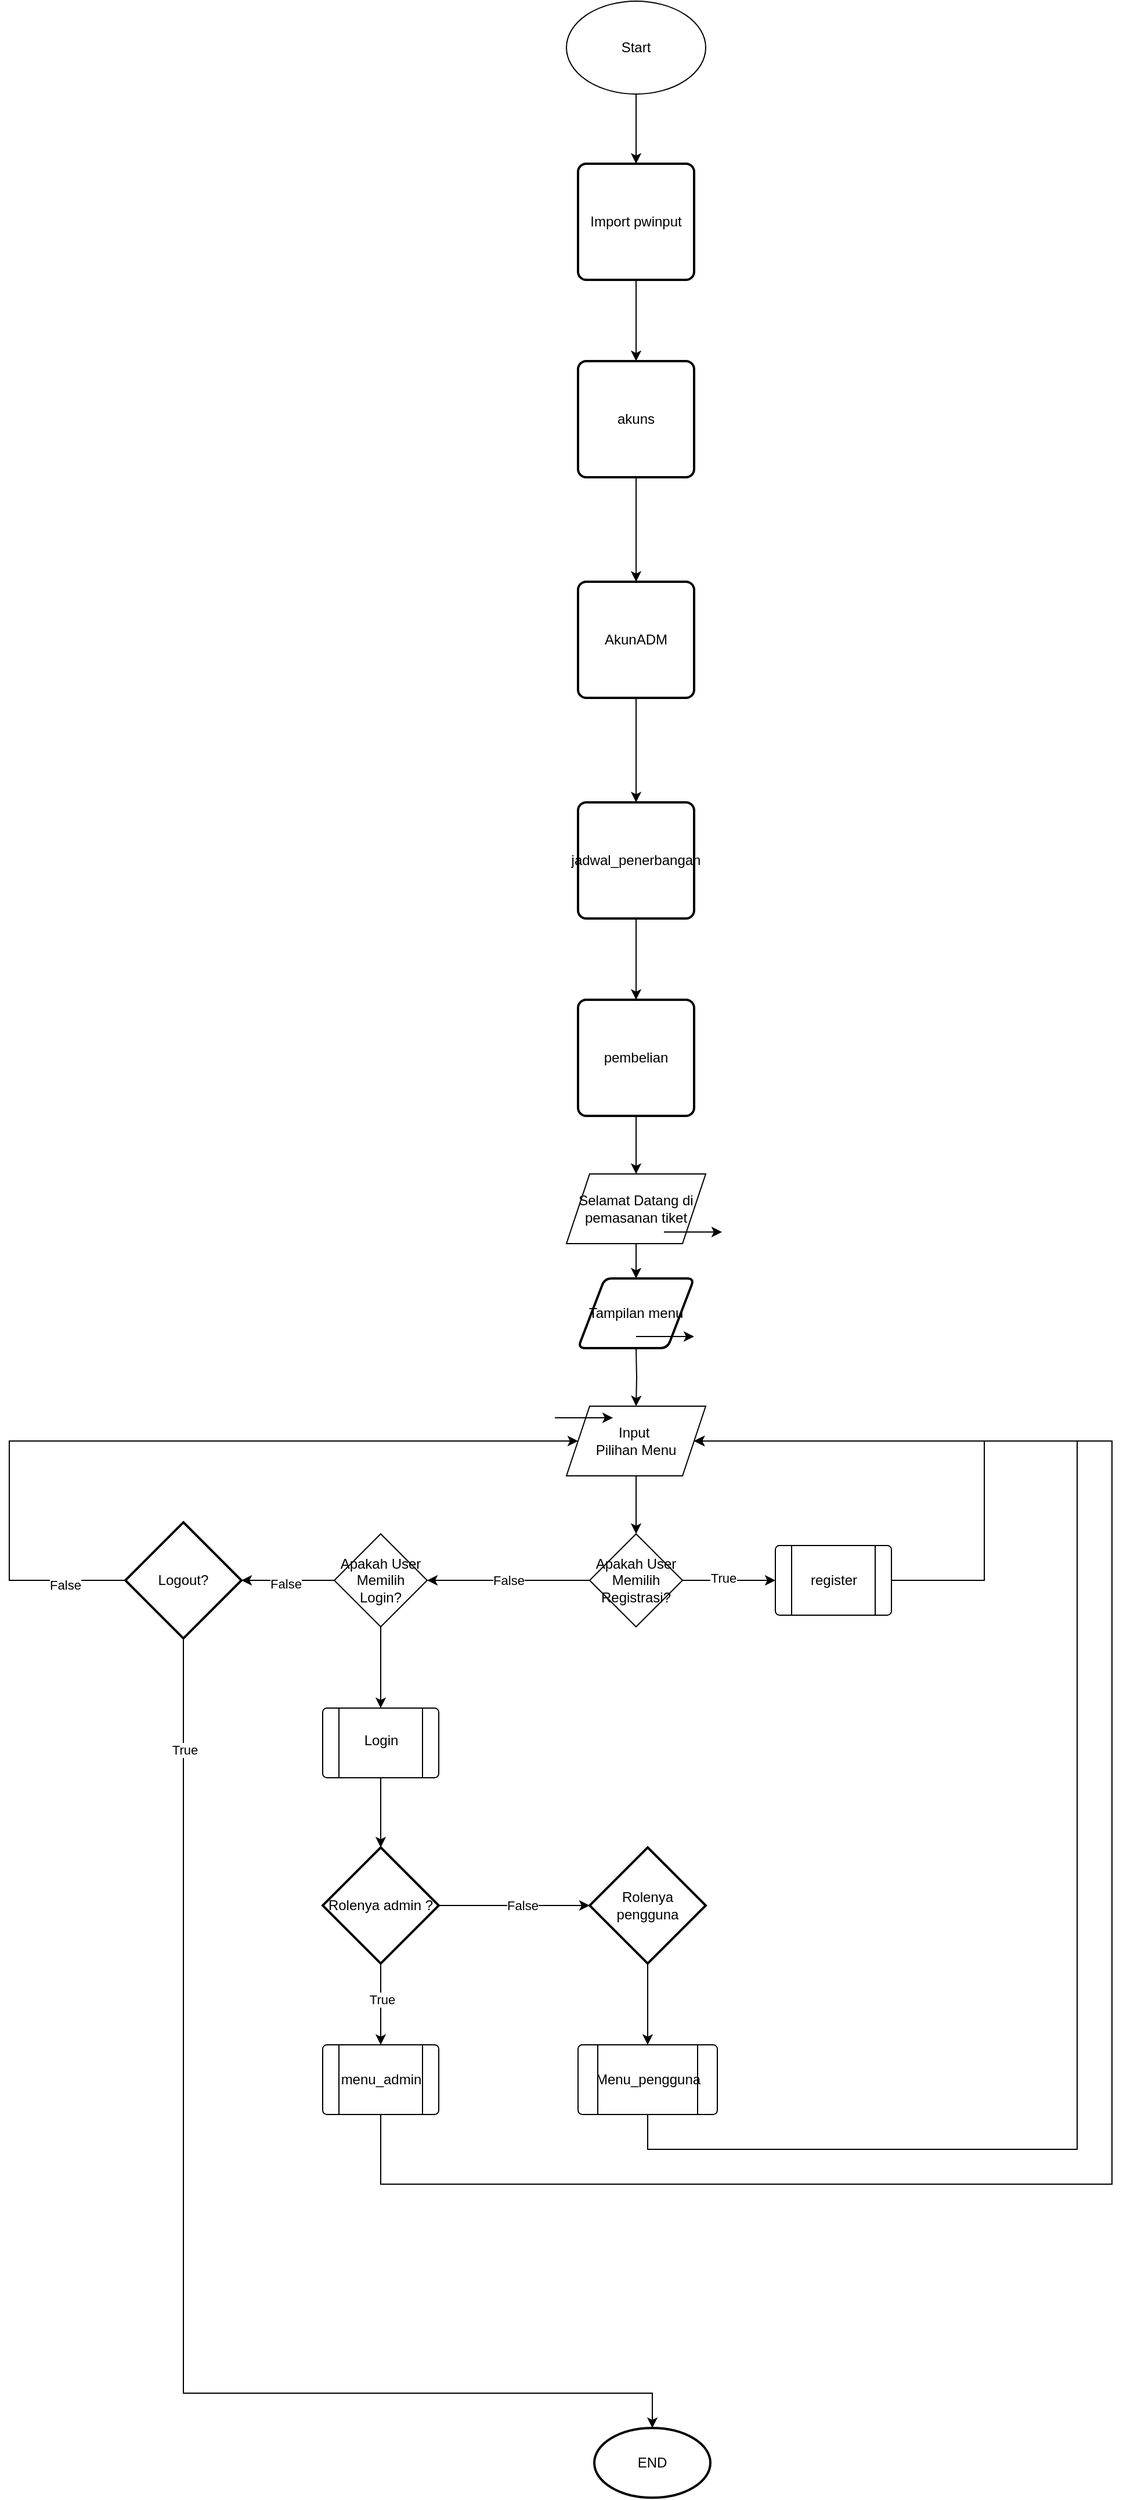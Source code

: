 <mxfile version="24.7.17" pages="7">
  <diagram id="82C0XvHmeazEsgBBKWpk" name="Utama">
    <mxGraphModel dx="2670" dy="2056" grid="1" gridSize="10" guides="1" tooltips="1" connect="1" arrows="1" fold="1" page="1" pageScale="1" pageWidth="827" pageHeight="1169" math="0" shadow="0">
      <root>
        <mxCell id="0" />
        <mxCell id="1" parent="0" />
        <mxCell id="Iu1miecpNU3waz-icJGZ-3" value="" style="edgeStyle=orthogonalEdgeStyle;rounded=0;orthogonalLoop=1;jettySize=auto;html=1;" parent="1" source="0IKWFzrn_2n16nnVd0FQ-9" target="Iu1miecpNU3waz-icJGZ-2" edge="1">
          <mxGeometry relative="1" as="geometry" />
        </mxCell>
        <mxCell id="Iu1miecpNU3waz-icJGZ-1" value="Start" style="ellipse;whiteSpace=wrap;html=1;" parent="1" vertex="1">
          <mxGeometry x="340" y="-700" width="120" height="80" as="geometry" />
        </mxCell>
        <mxCell id="-c1jj4YLP1YuikdIl42c-2" value="" style="edgeStyle=orthogonalEdgeStyle;rounded=0;orthogonalLoop=1;jettySize=auto;html=1;" parent="1" source="Iu1miecpNU3waz-icJGZ-2" edge="1">
          <mxGeometry relative="1" as="geometry">
            <mxPoint x="400" y="400" as="targetPoint" />
          </mxGeometry>
        </mxCell>
        <mxCell id="Iu1miecpNU3waz-icJGZ-2" value="Selamat Datang di pemasanan tiket" style="shape=parallelogram;perimeter=parallelogramPerimeter;whiteSpace=wrap;html=1;fixedSize=1;" parent="1" vertex="1">
          <mxGeometry x="340" y="310" width="120" height="60" as="geometry" />
        </mxCell>
        <mxCell id="-c1jj4YLP1YuikdIl42c-4" value="" style="edgeStyle=orthogonalEdgeStyle;rounded=0;orthogonalLoop=1;jettySize=auto;html=1;" parent="1" target="-c1jj4YLP1YuikdIl42c-3" edge="1">
          <mxGeometry relative="1" as="geometry">
            <mxPoint x="400" y="460" as="sourcePoint" />
          </mxGeometry>
        </mxCell>
        <mxCell id="-c1jj4YLP1YuikdIl42c-8" value="" style="edgeStyle=orthogonalEdgeStyle;rounded=0;orthogonalLoop=1;jettySize=auto;html=1;" parent="1" source="-c1jj4YLP1YuikdIl42c-3" target="-c1jj4YLP1YuikdIl42c-7" edge="1">
          <mxGeometry relative="1" as="geometry" />
        </mxCell>
        <mxCell id="-c1jj4YLP1YuikdIl42c-3" value="Input&amp;nbsp;&lt;div&gt;Pilihan Menu&lt;/div&gt;" style="shape=parallelogram;perimeter=parallelogramPerimeter;whiteSpace=wrap;html=1;fixedSize=1;" parent="1" vertex="1">
          <mxGeometry x="340" y="510" width="120" height="60" as="geometry" />
        </mxCell>
        <mxCell id="-c1jj4YLP1YuikdIl42c-6" value="" style="edgeStyle=none;orthogonalLoop=1;jettySize=auto;html=1;rounded=0;" parent="1" edge="1">
          <mxGeometry width="100" relative="1" as="geometry">
            <mxPoint x="330" y="520" as="sourcePoint" />
            <mxPoint x="380" y="520" as="targetPoint" />
            <Array as="points" />
          </mxGeometry>
        </mxCell>
        <mxCell id="VLGPpc6eFtziSm81CsRU-19" value="" style="edgeStyle=orthogonalEdgeStyle;rounded=0;orthogonalLoop=1;jettySize=auto;html=1;" parent="1" source="-c1jj4YLP1YuikdIl42c-7" target="VLGPpc6eFtziSm81CsRU-18" edge="1">
          <mxGeometry relative="1" as="geometry" />
        </mxCell>
        <mxCell id="PemsCcTuVY0aDb7ynCEU-1" value="False" style="edgeLabel;html=1;align=center;verticalAlign=middle;resizable=0;points=[];" parent="VLGPpc6eFtziSm81CsRU-19" vertex="1" connectable="0">
          <mxGeometry x="-0.299" y="1" relative="1" as="geometry">
            <mxPoint x="-21" y="-1" as="offset" />
          </mxGeometry>
        </mxCell>
        <mxCell id="QqoVBcmVaSfNdjUa2L9D-8" value="" style="edgeStyle=orthogonalEdgeStyle;rounded=0;orthogonalLoop=1;jettySize=auto;html=1;" parent="1" source="-c1jj4YLP1YuikdIl42c-7" target="QqoVBcmVaSfNdjUa2L9D-5" edge="1">
          <mxGeometry relative="1" as="geometry" />
        </mxCell>
        <mxCell id="QqoVBcmVaSfNdjUa2L9D-10" value="True" style="edgeLabel;html=1;align=center;verticalAlign=middle;resizable=0;points=[];" parent="QqoVBcmVaSfNdjUa2L9D-8" vertex="1" connectable="0">
          <mxGeometry x="-0.103" y="2" relative="1" as="geometry">
            <mxPoint x="-1" as="offset" />
          </mxGeometry>
        </mxCell>
        <mxCell id="-c1jj4YLP1YuikdIl42c-7" value="Apakah User Memilih Registrasi?" style="rhombus;whiteSpace=wrap;html=1;" parent="1" vertex="1">
          <mxGeometry x="360" y="620" width="80" height="80" as="geometry" />
        </mxCell>
        <mxCell id="Z1VJ0bMXaOim6tghgy-9-8" value="" style="edgeStyle=orthogonalEdgeStyle;rounded=0;orthogonalLoop=1;jettySize=auto;html=1;" parent="1" source="VLGPpc6eFtziSm81CsRU-18" target="Z1VJ0bMXaOim6tghgy-9-3" edge="1">
          <mxGeometry relative="1" as="geometry" />
        </mxCell>
        <mxCell id="Z1VJ0bMXaOim6tghgy-9-9" value="False" style="edgeLabel;html=1;align=center;verticalAlign=middle;resizable=0;points=[];" parent="Z1VJ0bMXaOim6tghgy-9-8" vertex="1" connectable="0">
          <mxGeometry x="0.06" y="3" relative="1" as="geometry">
            <mxPoint as="offset" />
          </mxGeometry>
        </mxCell>
        <mxCell id="Z1VJ0bMXaOim6tghgy-9-12" value="" style="edgeStyle=orthogonalEdgeStyle;rounded=0;orthogonalLoop=1;jettySize=auto;html=1;" parent="1" source="Z1VJ0bMXaOim6tghgy-9-17" target="Z1VJ0bMXaOim6tghgy-9-11" edge="1">
          <mxGeometry relative="1" as="geometry" />
        </mxCell>
        <mxCell id="VLGPpc6eFtziSm81CsRU-18" value="Apakah User Memilih Login?" style="rhombus;whiteSpace=wrap;html=1;" parent="1" vertex="1">
          <mxGeometry x="140" y="620" width="80" height="80" as="geometry" />
        </mxCell>
        <mxCell id="0IKWFzrn_2n16nnVd0FQ-2" value="" style="edgeStyle=orthogonalEdgeStyle;rounded=0;orthogonalLoop=1;jettySize=auto;html=1;" parent="1" source="Iu1miecpNU3waz-icJGZ-1" target="0IKWFzrn_2n16nnVd0FQ-1" edge="1">
          <mxGeometry relative="1" as="geometry">
            <mxPoint x="400" y="40" as="sourcePoint" />
            <mxPoint x="400" y="290" as="targetPoint" />
          </mxGeometry>
        </mxCell>
        <mxCell id="0IKWFzrn_2n16nnVd0FQ-1" value="Import pwinput" style="rounded=1;whiteSpace=wrap;html=1;absoluteArcSize=1;arcSize=14;strokeWidth=2;" parent="1" vertex="1">
          <mxGeometry x="350" y="-560" width="100" height="100" as="geometry" />
        </mxCell>
        <mxCell id="0IKWFzrn_2n16nnVd0FQ-4" value="" style="edgeStyle=orthogonalEdgeStyle;rounded=0;orthogonalLoop=1;jettySize=auto;html=1;" parent="1" source="0IKWFzrn_2n16nnVd0FQ-1" target="0IKWFzrn_2n16nnVd0FQ-3" edge="1">
          <mxGeometry relative="1" as="geometry">
            <mxPoint x="404" y="-430" as="sourcePoint" />
            <mxPoint x="400" y="310" as="targetPoint" />
          </mxGeometry>
        </mxCell>
        <mxCell id="0IKWFzrn_2n16nnVd0FQ-3" value="akuns" style="rounded=1;whiteSpace=wrap;html=1;absoluteArcSize=1;arcSize=14;strokeWidth=2;" parent="1" vertex="1">
          <mxGeometry x="350" y="-390" width="100" height="100" as="geometry" />
        </mxCell>
        <mxCell id="0IKWFzrn_2n16nnVd0FQ-6" value="" style="edgeStyle=orthogonalEdgeStyle;rounded=0;orthogonalLoop=1;jettySize=auto;html=1;" parent="1" source="0IKWFzrn_2n16nnVd0FQ-3" target="0IKWFzrn_2n16nnVd0FQ-5" edge="1">
          <mxGeometry relative="1" as="geometry">
            <mxPoint x="400" y="-250" as="sourcePoint" />
            <mxPoint x="400" y="310" as="targetPoint" />
          </mxGeometry>
        </mxCell>
        <mxCell id="0IKWFzrn_2n16nnVd0FQ-5" value="AkunADM" style="rounded=1;whiteSpace=wrap;html=1;absoluteArcSize=1;arcSize=14;strokeWidth=2;" parent="1" vertex="1">
          <mxGeometry x="350" y="-200" width="100" height="100" as="geometry" />
        </mxCell>
        <mxCell id="0IKWFzrn_2n16nnVd0FQ-8" value="" style="edgeStyle=orthogonalEdgeStyle;rounded=0;orthogonalLoop=1;jettySize=auto;html=1;" parent="1" source="0IKWFzrn_2n16nnVd0FQ-5" target="0IKWFzrn_2n16nnVd0FQ-7" edge="1">
          <mxGeometry relative="1" as="geometry">
            <mxPoint x="400" y="-50" as="sourcePoint" />
            <mxPoint x="400" y="310" as="targetPoint" />
          </mxGeometry>
        </mxCell>
        <mxCell id="0IKWFzrn_2n16nnVd0FQ-7" value="jadwal_penerbangan" style="rounded=1;whiteSpace=wrap;html=1;absoluteArcSize=1;arcSize=14;strokeWidth=2;" parent="1" vertex="1">
          <mxGeometry x="350" y="-10" width="100" height="100" as="geometry" />
        </mxCell>
        <mxCell id="0IKWFzrn_2n16nnVd0FQ-10" value="" style="edgeStyle=orthogonalEdgeStyle;rounded=0;orthogonalLoop=1;jettySize=auto;html=1;" parent="1" source="0IKWFzrn_2n16nnVd0FQ-7" target="0IKWFzrn_2n16nnVd0FQ-9" edge="1">
          <mxGeometry relative="1" as="geometry">
            <mxPoint x="400" y="150" as="sourcePoint" />
            <mxPoint x="400" y="310" as="targetPoint" />
          </mxGeometry>
        </mxCell>
        <mxCell id="0IKWFzrn_2n16nnVd0FQ-9" value="pembelian" style="rounded=1;whiteSpace=wrap;html=1;absoluteArcSize=1;arcSize=14;strokeWidth=2;" parent="1" vertex="1">
          <mxGeometry x="350" y="160" width="100" height="100" as="geometry" />
        </mxCell>
        <mxCell id="QqoVBcmVaSfNdjUa2L9D-1" value="" style="edgeStyle=none;orthogonalLoop=1;jettySize=auto;html=1;rounded=0;" parent="1" edge="1">
          <mxGeometry width="100" relative="1" as="geometry">
            <mxPoint x="424" y="360" as="sourcePoint" />
            <mxPoint x="474" y="360" as="targetPoint" />
            <Array as="points" />
          </mxGeometry>
        </mxCell>
        <mxCell id="QqoVBcmVaSfNdjUa2L9D-2" value="Tampilan menu" style="shape=parallelogram;html=1;strokeWidth=2;perimeter=parallelogramPerimeter;whiteSpace=wrap;rounded=1;arcSize=12;size=0.23;" parent="1" vertex="1">
          <mxGeometry x="350" y="400" width="100" height="60" as="geometry" />
        </mxCell>
        <mxCell id="QqoVBcmVaSfNdjUa2L9D-4" value="" style="edgeStyle=none;orthogonalLoop=1;jettySize=auto;html=1;rounded=0;" parent="1" edge="1">
          <mxGeometry width="100" relative="1" as="geometry">
            <mxPoint x="400" y="450" as="sourcePoint" />
            <mxPoint x="450" y="450" as="targetPoint" />
            <Array as="points" />
          </mxGeometry>
        </mxCell>
        <mxCell id="QqoVBcmVaSfNdjUa2L9D-9" style="edgeStyle=orthogonalEdgeStyle;rounded=0;orthogonalLoop=1;jettySize=auto;html=1;entryX=1;entryY=0.5;entryDx=0;entryDy=0;" parent="1" source="QqoVBcmVaSfNdjUa2L9D-5" target="-c1jj4YLP1YuikdIl42c-3" edge="1">
          <mxGeometry relative="1" as="geometry">
            <Array as="points">
              <mxPoint x="700" y="660" />
              <mxPoint x="700" y="540" />
            </Array>
          </mxGeometry>
        </mxCell>
        <mxCell id="QqoVBcmVaSfNdjUa2L9D-5" value="" style="verticalLabelPosition=bottom;verticalAlign=top;html=1;shape=process;whiteSpace=wrap;rounded=1;size=0.14;arcSize=6;" parent="1" vertex="1">
          <mxGeometry x="520" y="630" width="100" height="60" as="geometry" />
        </mxCell>
        <mxCell id="QqoVBcmVaSfNdjUa2L9D-6" value="register" style="text;html=1;align=center;verticalAlign=middle;resizable=0;points=[];autosize=1;strokeColor=none;fillColor=none;" parent="1" vertex="1">
          <mxGeometry x="540" y="645" width="60" height="30" as="geometry" />
        </mxCell>
        <mxCell id="Z1VJ0bMXaOim6tghgy-9-6" style="edgeStyle=orthogonalEdgeStyle;rounded=0;orthogonalLoop=1;jettySize=auto;html=1;entryX=0;entryY=0.5;entryDx=0;entryDy=0;" parent="1" source="Z1VJ0bMXaOim6tghgy-9-3" target="-c1jj4YLP1YuikdIl42c-3" edge="1">
          <mxGeometry relative="1" as="geometry">
            <Array as="points">
              <mxPoint x="-140" y="660" />
              <mxPoint x="-140" y="540" />
            </Array>
          </mxGeometry>
        </mxCell>
        <mxCell id="Z1VJ0bMXaOim6tghgy-9-7" value="False" style="edgeLabel;html=1;align=center;verticalAlign=middle;resizable=0;points=[];" parent="Z1VJ0bMXaOim6tghgy-9-6" vertex="1" connectable="0">
          <mxGeometry x="-0.857" y="4" relative="1" as="geometry">
            <mxPoint x="-1" as="offset" />
          </mxGeometry>
        </mxCell>
        <mxCell id="zCn5_glyXo9XUuHyW-ID-1" style="edgeStyle=orthogonalEdgeStyle;rounded=0;orthogonalLoop=1;jettySize=auto;html=1;entryX=0.5;entryY=0;entryDx=0;entryDy=0;entryPerimeter=0;" parent="1" source="Z1VJ0bMXaOim6tghgy-9-3" target="zCn5_glyXo9XUuHyW-ID-2" edge="1">
          <mxGeometry relative="1" as="geometry">
            <mxPoint x="10" y="1420.941" as="targetPoint" />
            <Array as="points">
              <mxPoint x="10" y="1360" />
              <mxPoint x="414" y="1360" />
            </Array>
          </mxGeometry>
        </mxCell>
        <mxCell id="zCn5_glyXo9XUuHyW-ID-3" value="True" style="edgeLabel;html=1;align=center;verticalAlign=middle;resizable=0;points=[];" parent="zCn5_glyXo9XUuHyW-ID-1" vertex="1" connectable="0">
          <mxGeometry x="-0.824" y="4" relative="1" as="geometry">
            <mxPoint x="-3" as="offset" />
          </mxGeometry>
        </mxCell>
        <mxCell id="Z1VJ0bMXaOim6tghgy-9-3" value="Logout?" style="strokeWidth=2;html=1;shape=mxgraph.flowchart.decision;whiteSpace=wrap;" parent="1" vertex="1">
          <mxGeometry x="-40" y="610" width="100" height="100" as="geometry" />
        </mxCell>
        <mxCell id="Z1VJ0bMXaOim6tghgy-9-25" value="" style="edgeStyle=orthogonalEdgeStyle;rounded=0;orthogonalLoop=1;jettySize=auto;html=1;" parent="1" source="Z1VJ0bMXaOim6tghgy-9-10" target="Z1VJ0bMXaOim6tghgy-9-24" edge="1">
          <mxGeometry relative="1" as="geometry" />
        </mxCell>
        <mxCell id="Z1VJ0bMXaOim6tghgy-9-10" value="Rolenya pengguna" style="strokeWidth=2;html=1;shape=mxgraph.flowchart.decision;whiteSpace=wrap;" parent="1" vertex="1">
          <mxGeometry x="360" y="890" width="100" height="100" as="geometry" />
        </mxCell>
        <mxCell id="Z1VJ0bMXaOim6tghgy-9-16" value="" style="edgeStyle=orthogonalEdgeStyle;rounded=0;orthogonalLoop=1;jettySize=auto;html=1;" parent="1" source="Z1VJ0bMXaOim6tghgy-9-11" target="Z1VJ0bMXaOim6tghgy-9-10" edge="1">
          <mxGeometry relative="1" as="geometry" />
        </mxCell>
        <mxCell id="Z1VJ0bMXaOim6tghgy-9-22" value="False" style="edgeLabel;html=1;align=center;verticalAlign=middle;resizable=0;points=[];" parent="Z1VJ0bMXaOim6tghgy-9-16" vertex="1" connectable="0">
          <mxGeometry x="0.105" relative="1" as="geometry">
            <mxPoint as="offset" />
          </mxGeometry>
        </mxCell>
        <mxCell id="Z1VJ0bMXaOim6tghgy-9-20" value="" style="edgeStyle=orthogonalEdgeStyle;rounded=0;orthogonalLoop=1;jettySize=auto;html=1;" parent="1" source="Z1VJ0bMXaOim6tghgy-9-11" target="Z1VJ0bMXaOim6tghgy-9-13" edge="1">
          <mxGeometry relative="1" as="geometry" />
        </mxCell>
        <mxCell id="Z1VJ0bMXaOim6tghgy-9-23" value="True" style="edgeLabel;html=1;align=center;verticalAlign=middle;resizable=0;points=[];" parent="Z1VJ0bMXaOim6tghgy-9-20" vertex="1" connectable="0">
          <mxGeometry x="-0.143" y="1" relative="1" as="geometry">
            <mxPoint y="1" as="offset" />
          </mxGeometry>
        </mxCell>
        <mxCell id="Z1VJ0bMXaOim6tghgy-9-11" value="Rolenya admin ?" style="strokeWidth=2;html=1;shape=mxgraph.flowchart.decision;whiteSpace=wrap;" parent="1" vertex="1">
          <mxGeometry x="130" y="890" width="100" height="100" as="geometry" />
        </mxCell>
        <mxCell id="Z1VJ0bMXaOim6tghgy-9-13" value="" style="verticalLabelPosition=bottom;verticalAlign=top;html=1;shape=process;whiteSpace=wrap;rounded=1;size=0.14;arcSize=6;" parent="1" vertex="1">
          <mxGeometry x="130" y="1060" width="100" height="60" as="geometry" />
        </mxCell>
        <mxCell id="Z1VJ0bMXaOim6tghgy-9-18" value="" style="edgeStyle=orthogonalEdgeStyle;rounded=0;orthogonalLoop=1;jettySize=auto;html=1;" parent="1" source="VLGPpc6eFtziSm81CsRU-18" target="Z1VJ0bMXaOim6tghgy-9-17" edge="1">
          <mxGeometry relative="1" as="geometry">
            <mxPoint x="180" y="700" as="sourcePoint" />
            <mxPoint x="180" y="950" as="targetPoint" />
          </mxGeometry>
        </mxCell>
        <mxCell id="Z1VJ0bMXaOim6tghgy-9-17" value="" style="verticalLabelPosition=bottom;verticalAlign=top;html=1;shape=process;whiteSpace=wrap;rounded=1;size=0.14;arcSize=6;" parent="1" vertex="1">
          <mxGeometry x="130" y="770" width="100" height="60" as="geometry" />
        </mxCell>
        <mxCell id="Z1VJ0bMXaOim6tghgy-9-19" value="Login" style="text;html=1;align=center;verticalAlign=middle;resizable=0;points=[];autosize=1;strokeColor=none;fillColor=none;" parent="1" vertex="1">
          <mxGeometry x="155" y="783" width="50" height="30" as="geometry" />
        </mxCell>
        <mxCell id="zCn5_glyXo9XUuHyW-ID-5" style="edgeStyle=orthogonalEdgeStyle;rounded=0;orthogonalLoop=1;jettySize=auto;html=1;entryX=1;entryY=0.5;entryDx=0;entryDy=0;exitX=0.5;exitY=1;exitDx=0;exitDy=0;" parent="1" source="Z1VJ0bMXaOim6tghgy-9-13" target="-c1jj4YLP1YuikdIl42c-3" edge="1">
          <mxGeometry relative="1" as="geometry">
            <Array as="points">
              <mxPoint x="180" y="1180" />
              <mxPoint x="810" y="1180" />
              <mxPoint x="810" y="540" />
            </Array>
          </mxGeometry>
        </mxCell>
        <mxCell id="Z1VJ0bMXaOim6tghgy-9-21" value="menu_admin" style="text;html=1;align=center;verticalAlign=middle;resizable=0;points=[];autosize=1;strokeColor=none;fillColor=none;" parent="1" vertex="1">
          <mxGeometry x="135" y="1075" width="90" height="30" as="geometry" />
        </mxCell>
        <mxCell id="Z1VJ0bMXaOim6tghgy-9-24" value="" style="verticalLabelPosition=bottom;verticalAlign=top;html=1;shape=process;whiteSpace=wrap;rounded=1;size=0.14;arcSize=6;" parent="1" vertex="1">
          <mxGeometry x="350" y="1060" width="120" height="60" as="geometry" />
        </mxCell>
        <mxCell id="zCn5_glyXo9XUuHyW-ID-4" style="edgeStyle=orthogonalEdgeStyle;rounded=0;orthogonalLoop=1;jettySize=auto;html=1;entryX=1;entryY=0.5;entryDx=0;entryDy=0;exitX=0.5;exitY=1;exitDx=0;exitDy=0;" parent="1" source="Z1VJ0bMXaOim6tghgy-9-24" target="-c1jj4YLP1YuikdIl42c-3" edge="1">
          <mxGeometry relative="1" as="geometry">
            <mxPoint x="410" y="1130" as="sourcePoint" />
            <Array as="points">
              <mxPoint x="410" y="1150" />
              <mxPoint x="780" y="1150" />
              <mxPoint x="780" y="540" />
            </Array>
          </mxGeometry>
        </mxCell>
        <mxCell id="Z1VJ0bMXaOim6tghgy-9-26" value="Menu_pengguna" style="text;html=1;align=center;verticalAlign=middle;resizable=0;points=[];autosize=1;strokeColor=none;fillColor=none;" parent="1" vertex="1">
          <mxGeometry x="355" y="1075" width="110" height="30" as="geometry" />
        </mxCell>
        <mxCell id="zCn5_glyXo9XUuHyW-ID-2" value="END" style="strokeWidth=2;html=1;shape=mxgraph.flowchart.start_1;whiteSpace=wrap;" parent="1" vertex="1">
          <mxGeometry x="364" y="1390" width="100" height="60" as="geometry" />
        </mxCell>
      </root>
    </mxGraphModel>
  </diagram>
  <diagram id="PqGGuoXHxu3EhE2B4IM-" name="Login">
    <mxGraphModel dx="1290" dy="1790" grid="1" gridSize="10" guides="1" tooltips="1" connect="1" arrows="1" fold="1" page="1" pageScale="1" pageWidth="827" pageHeight="1169" math="0" shadow="0">
      <root>
        <mxCell id="0" />
        <mxCell id="1" parent="0" />
        <mxCell id="Ntan1O6fb1fwG5vPa3W1-1" value="" style="edgeStyle=orthogonalEdgeStyle;rounded=0;orthogonalLoop=1;jettySize=auto;html=1;" parent="1" source="Ntan1O6fb1fwG5vPa3W1-2" target="Ntan1O6fb1fwG5vPa3W1-4" edge="1">
          <mxGeometry relative="1" as="geometry">
            <Array as="points">
              <mxPoint x="420" y="-680" />
              <mxPoint x="420" y="-680" />
            </Array>
          </mxGeometry>
        </mxCell>
        <mxCell id="Ntan1O6fb1fwG5vPa3W1-2" value="Log In" style="strokeWidth=2;html=1;shape=mxgraph.flowchart.start_1;whiteSpace=wrap;" parent="1" vertex="1">
          <mxGeometry x="370" y="-760" width="100" height="60" as="geometry" />
        </mxCell>
        <mxCell id="Ntan1O6fb1fwG5vPa3W1-3" value="" style="edgeStyle=orthogonalEdgeStyle;rounded=0;orthogonalLoop=1;jettySize=auto;html=1;" parent="1" source="Ntan1O6fb1fwG5vPa3W1-4" target="Ntan1O6fb1fwG5vPa3W1-9" edge="1">
          <mxGeometry relative="1" as="geometry" />
        </mxCell>
        <mxCell id="Ntan1O6fb1fwG5vPa3W1-4" value="Input&lt;div&gt;Username dan Password&lt;/div&gt;" style="shape=parallelogram;perimeter=parallelogramPerimeter;whiteSpace=wrap;html=1;fixedSize=1;strokeWidth=2;" parent="1" vertex="1">
          <mxGeometry x="360" y="-660" width="120" height="60" as="geometry" />
        </mxCell>
        <mxCell id="Ntan1O6fb1fwG5vPa3W1-5" value="" style="edgeStyle=orthogonalEdgeStyle;rounded=0;orthogonalLoop=1;jettySize=auto;html=1;" parent="1" source="Ntan1O6fb1fwG5vPa3W1-9" target="Ntan1O6fb1fwG5vPa3W1-14" edge="1">
          <mxGeometry relative="1" as="geometry" />
        </mxCell>
        <mxCell id="Ntan1O6fb1fwG5vPa3W1-6" value="True" style="edgeLabel;html=1;align=center;verticalAlign=middle;resizable=0;points=[];" parent="Ntan1O6fb1fwG5vPa3W1-5" vertex="1" connectable="0">
          <mxGeometry x="-0.372" y="-2" relative="1" as="geometry">
            <mxPoint as="offset" />
          </mxGeometry>
        </mxCell>
        <mxCell id="Ntan1O6fb1fwG5vPa3W1-7" style="edgeStyle=orthogonalEdgeStyle;rounded=0;orthogonalLoop=1;jettySize=auto;html=1;exitX=0;exitY=0.5;exitDx=0;exitDy=0;entryX=0.5;entryY=0;entryDx=0;entryDy=0;" parent="1" source="Ntan1O6fb1fwG5vPa3W1-9" target="Ntan1O6fb1fwG5vPa3W1-17" edge="1">
          <mxGeometry relative="1" as="geometry" />
        </mxCell>
        <mxCell id="Ntan1O6fb1fwG5vPa3W1-8" value="False" style="edgeLabel;html=1;align=center;verticalAlign=middle;resizable=0;points=[];" parent="Ntan1O6fb1fwG5vPa3W1-7" vertex="1" connectable="0">
          <mxGeometry x="-0.769" y="2" relative="1" as="geometry">
            <mxPoint as="offset" />
          </mxGeometry>
        </mxCell>
        <mxCell id="Ntan1O6fb1fwG5vPa3W1-9" value="Apakah Pengguna Ada?" style="rhombus;whiteSpace=wrap;html=1;strokeWidth=2;" parent="1" vertex="1">
          <mxGeometry x="380" y="-560" width="80" height="80" as="geometry" />
        </mxCell>
        <mxCell id="Ntan1O6fb1fwG5vPa3W1-10" value="" style="edgeStyle=orthogonalEdgeStyle;rounded=0;orthogonalLoop=1;jettySize=auto;html=1;" parent="1" source="Ntan1O6fb1fwG5vPa3W1-14" target="Ntan1O6fb1fwG5vPa3W1-15" edge="1">
          <mxGeometry relative="1" as="geometry">
            <Array as="points">
              <mxPoint x="767" y="-430" />
            </Array>
          </mxGeometry>
        </mxCell>
        <mxCell id="Ntan1O6fb1fwG5vPa3W1-11" value="True" style="edgeLabel;html=1;align=center;verticalAlign=middle;resizable=0;points=[];" parent="Ntan1O6fb1fwG5vPa3W1-10" vertex="1" connectable="0">
          <mxGeometry x="-0.415" y="-3" relative="1" as="geometry">
            <mxPoint as="offset" />
          </mxGeometry>
        </mxCell>
        <mxCell id="Ntan1O6fb1fwG5vPa3W1-12" value="" style="edgeStyle=orthogonalEdgeStyle;rounded=0;orthogonalLoop=1;jettySize=auto;html=1;" parent="1" source="Ntan1O6fb1fwG5vPa3W1-14" target="Ntan1O6fb1fwG5vPa3W1-17" edge="1">
          <mxGeometry relative="1" as="geometry" />
        </mxCell>
        <mxCell id="Ntan1O6fb1fwG5vPa3W1-13" value="False" style="edgeLabel;html=1;align=center;verticalAlign=middle;resizable=0;points=[];" parent="Ntan1O6fb1fwG5vPa3W1-12" vertex="1" connectable="0">
          <mxGeometry x="-0.38" y="4" relative="1" as="geometry">
            <mxPoint as="offset" />
          </mxGeometry>
        </mxCell>
        <mxCell id="Ntan1O6fb1fwG5vPa3W1-14" value="Apakah Password Cocok?" style="rhombus;whiteSpace=wrap;html=1;strokeWidth=2;" parent="1" vertex="1">
          <mxGeometry x="560" y="-470" width="80" height="80" as="geometry" />
        </mxCell>
        <mxCell id="Ntan1O6fb1fwG5vPa3W1-15" value="Output&lt;div&gt;Selamat Datang,Username!&lt;/div&gt;" style="shape=parallelogram;perimeter=parallelogramPerimeter;whiteSpace=wrap;html=1;fixedSize=1;strokeWidth=2;" parent="1" vertex="1">
          <mxGeometry x="707" y="-370" width="120" height="60" as="geometry" />
        </mxCell>
        <mxCell id="_UhiaGoPscUCbym4MKrA-5" style="edgeStyle=orthogonalEdgeStyle;rounded=0;orthogonalLoop=1;jettySize=auto;html=1;entryX=0;entryY=0.5;entryDx=0;entryDy=0;" edge="1" parent="1" source="Ntan1O6fb1fwG5vPa3W1-17" target="Ntan1O6fb1fwG5vPa3W1-4">
          <mxGeometry relative="1" as="geometry">
            <Array as="points">
              <mxPoint x="180" y="-240" />
              <mxPoint x="180" y="-630" />
            </Array>
          </mxGeometry>
        </mxCell>
        <mxCell id="Ntan1O6fb1fwG5vPa3W1-17" value="Output&lt;div&gt;&lt;span style=&quot;background-color: initial;&quot;&gt;Login gagal, username atau password salah&lt;/span&gt;&lt;/div&gt;" style="shape=parallelogram;perimeter=parallelogramPerimeter;whiteSpace=wrap;html=1;fixedSize=1;strokeWidth=2;" parent="1" vertex="1">
          <mxGeometry x="230" y="-270" width="140" height="60" as="geometry" />
        </mxCell>
        <mxCell id="Ntan1O6fb1fwG5vPa3W1-18" value="End" style="strokeWidth=2;html=1;shape=mxgraph.flowchart.start_1;whiteSpace=wrap;" parent="1" vertex="1">
          <mxGeometry x="370" y="-110" width="100" height="60" as="geometry" />
        </mxCell>
        <mxCell id="Ntan1O6fb1fwG5vPa3W1-19" style="edgeStyle=orthogonalEdgeStyle;rounded=0;orthogonalLoop=1;jettySize=auto;html=1;exitX=0.5;exitY=1;exitDx=0;exitDy=0;entryX=0.5;entryY=0;entryDx=0;entryDy=0;entryPerimeter=0;" parent="1" source="Ntan1O6fb1fwG5vPa3W1-15" target="Ntan1O6fb1fwG5vPa3W1-18" edge="1">
          <mxGeometry relative="1" as="geometry">
            <Array as="points">
              <mxPoint x="767" y="-150" />
              <mxPoint x="420" y="-150" />
            </Array>
          </mxGeometry>
        </mxCell>
        <mxCell id="_UhiaGoPscUCbym4MKrA-1" value="" style="edgeStyle=none;orthogonalLoop=1;jettySize=auto;html=1;rounded=0;" edge="1" parent="1">
          <mxGeometry width="100" relative="1" as="geometry">
            <mxPoint x="350" y="-650" as="sourcePoint" />
            <mxPoint x="400" y="-650" as="targetPoint" />
            <Array as="points" />
          </mxGeometry>
        </mxCell>
        <mxCell id="_UhiaGoPscUCbym4MKrA-2" value="" style="edgeStyle=none;orthogonalLoop=1;jettySize=auto;html=1;rounded=0;" edge="1" parent="1">
          <mxGeometry width="100" relative="1" as="geometry">
            <mxPoint x="330" y="-220" as="sourcePoint" />
            <mxPoint x="380" y="-220" as="targetPoint" />
            <Array as="points" />
          </mxGeometry>
        </mxCell>
        <mxCell id="_UhiaGoPscUCbym4MKrA-4" value="" style="edgeStyle=none;orthogonalLoop=1;jettySize=auto;html=1;rounded=0;" edge="1" parent="1">
          <mxGeometry width="100" relative="1" as="geometry">
            <mxPoint x="777" y="-320" as="sourcePoint" />
            <mxPoint x="827" y="-320" as="targetPoint" />
            <Array as="points" />
          </mxGeometry>
        </mxCell>
      </root>
    </mxGraphModel>
  </diagram>
  <diagram id="oVdfbIxQlkfVFfGNHqxA" name="Tampilkan Jadwal">
    <mxGraphModel dx="1518" dy="731" grid="1" gridSize="10" guides="1" tooltips="1" connect="1" arrows="1" fold="1" page="1" pageScale="1" pageWidth="827" pageHeight="1169" math="0" shadow="0">
      <root>
        <mxCell id="0" />
        <mxCell id="1" parent="0" />
        <mxCell id="3a2kc44z9rLTdfZVaCFz-1" value="" style="edgeStyle=orthogonalEdgeStyle;rounded=0;orthogonalLoop=1;jettySize=auto;html=1;" parent="1" source="3a2kc44z9rLTdfZVaCFz-2" target="3a2kc44z9rLTdfZVaCFz-7" edge="1">
          <mxGeometry relative="1" as="geometry" />
        </mxCell>
        <mxCell id="3a2kc44z9rLTdfZVaCFz-2" value="Tampilkan Jadwal" style="strokeWidth=2;html=1;shape=mxgraph.flowchart.start_1;whiteSpace=wrap;" parent="1" vertex="1">
          <mxGeometry x="364" y="40" width="100" height="60" as="geometry" />
        </mxCell>
        <mxCell id="3a2kc44z9rLTdfZVaCFz-3" value="" style="edgeStyle=orthogonalEdgeStyle;rounded=0;orthogonalLoop=1;jettySize=auto;html=1;" parent="1" source="3a2kc44z9rLTdfZVaCFz-7" target="3a2kc44z9rLTdfZVaCFz-8" edge="1">
          <mxGeometry relative="1" as="geometry" />
        </mxCell>
        <mxCell id="3a2kc44z9rLTdfZVaCFz-4" value="True" style="edgeLabel;html=1;align=center;verticalAlign=middle;resizable=0;points=[];" parent="3a2kc44z9rLTdfZVaCFz-3" vertex="1" connectable="0">
          <mxGeometry x="-0.197" y="1" relative="1" as="geometry">
            <mxPoint as="offset" />
          </mxGeometry>
        </mxCell>
        <mxCell id="3a2kc44z9rLTdfZVaCFz-5" value="" style="edgeStyle=orthogonalEdgeStyle;rounded=0;orthogonalLoop=1;jettySize=auto;html=1;" parent="1" source="3a2kc44z9rLTdfZVaCFz-7" target="3a2kc44z9rLTdfZVaCFz-10" edge="1">
          <mxGeometry relative="1" as="geometry" />
        </mxCell>
        <mxCell id="3a2kc44z9rLTdfZVaCFz-6" value="False" style="edgeLabel;html=1;align=center;verticalAlign=middle;resizable=0;points=[];" parent="3a2kc44z9rLTdfZVaCFz-5" vertex="1" connectable="0">
          <mxGeometry x="-0.254" relative="1" as="geometry">
            <mxPoint as="offset" />
          </mxGeometry>
        </mxCell>
        <mxCell id="3a2kc44z9rLTdfZVaCFz-7" value="Jadwal kosong?" style="rhombus;whiteSpace=wrap;html=1;strokeWidth=2;" parent="1" vertex="1">
          <mxGeometry x="374" y="170" width="80" height="80" as="geometry" />
        </mxCell>
        <mxCell id="3a2kc44z9rLTdfZVaCFz-16" style="edgeStyle=orthogonalEdgeStyle;rounded=0;orthogonalLoop=1;jettySize=auto;html=1;exitX=1;exitY=1;exitDx=0;exitDy=0;" parent="1" source="3a2kc44z9rLTdfZVaCFz-8" edge="1">
          <mxGeometry relative="1" as="geometry">
            <mxPoint x="690" y="311" as="targetPoint" />
          </mxGeometry>
        </mxCell>
        <mxCell id="3a2kc44z9rLTdfZVaCFz-8" value="Output&lt;br&gt;Jadwal kosong" style="shape=parallelogram;perimeter=parallelogramPerimeter;whiteSpace=wrap;html=1;fixedSize=1;strokeWidth=2;" parent="1" vertex="1">
          <mxGeometry x="550" y="260" width="120" height="60" as="geometry" />
        </mxCell>
        <mxCell id="3a2kc44z9rLTdfZVaCFz-9" value="" style="edgeStyle=orthogonalEdgeStyle;rounded=0;orthogonalLoop=1;jettySize=auto;html=1;" parent="1" source="3a2kc44z9rLTdfZVaCFz-10" target="3a2kc44z9rLTdfZVaCFz-12" edge="1">
          <mxGeometry relative="1" as="geometry" />
        </mxCell>
        <mxCell id="3a2kc44z9rLTdfZVaCFz-10" value="Daftar Jadwal" style="whiteSpace=wrap;html=1;strokeWidth=2;" parent="1" vertex="1">
          <mxGeometry x="170" y="260" width="120" height="60" as="geometry" />
        </mxCell>
        <mxCell id="3a2kc44z9rLTdfZVaCFz-11" style="edgeStyle=orthogonalEdgeStyle;rounded=0;orthogonalLoop=1;jettySize=auto;html=1;entryX=0.5;entryY=0;entryDx=0;entryDy=0;entryPerimeter=0;" parent="1" source="3a2kc44z9rLTdfZVaCFz-12" target="3a2kc44z9rLTdfZVaCFz-14" edge="1">
          <mxGeometry relative="1" as="geometry">
            <mxPoint x="400" y="490" as="targetPoint" />
            <Array as="points">
              <mxPoint x="230" y="480" />
              <mxPoint x="404" y="480" />
            </Array>
          </mxGeometry>
        </mxCell>
        <mxCell id="3a2kc44z9rLTdfZVaCFz-12" value="Output&lt;div&gt;&lt;span style=&quot;background-color: initial;&quot;&gt;Hari,Harga,Stock,&lt;/span&gt;&lt;/div&gt;&lt;div&gt;&lt;span style=&quot;background-color: initial;&quot;&gt;Kota&lt;/span&gt;&lt;div&gt;&lt;br&gt;&lt;/div&gt;&lt;/div&gt;" style="shape=parallelogram;perimeter=parallelogramPerimeter;whiteSpace=wrap;html=1;fixedSize=1;strokeWidth=2;" parent="1" vertex="1">
          <mxGeometry x="170" y="360" width="120" height="60" as="geometry" />
        </mxCell>
        <mxCell id="3a2kc44z9rLTdfZVaCFz-13" value="" style="edgeStyle=orthogonalEdgeStyle;rounded=0;orthogonalLoop=1;jettySize=auto;html=1;exitX=0.5;exitY=1;exitDx=0;exitDy=0;" parent="1" source="3a2kc44z9rLTdfZVaCFz-8" target="3a2kc44z9rLTdfZVaCFz-14" edge="1">
          <mxGeometry relative="1" as="geometry">
            <mxPoint x="400" y="710" as="targetPoint" />
            <mxPoint x="610" y="320" as="sourcePoint" />
            <Array as="points">
              <mxPoint x="610" y="480" />
            </Array>
          </mxGeometry>
        </mxCell>
        <mxCell id="3a2kc44z9rLTdfZVaCFz-14" value="End" style="strokeWidth=2;html=1;shape=mxgraph.flowchart.start_1;whiteSpace=wrap;" parent="1" vertex="1">
          <mxGeometry x="354" y="610" width="100" height="60" as="geometry" />
        </mxCell>
      </root>
    </mxGraphModel>
  </diagram>
  <diagram id="hVH9Q-wcjq3WpRKqlhoO" name="Tambah Jadwal">
    <mxGraphModel dx="1290" dy="621" grid="1" gridSize="10" guides="1" tooltips="1" connect="1" arrows="1" fold="1" page="1" pageScale="1" pageWidth="827" pageHeight="1169" math="0" shadow="0">
      <root>
        <mxCell id="0" />
        <mxCell id="1" parent="0" />
        <mxCell id="WCP4njKrxlJ43_KJ7m4r-1" value="" style="edgeStyle=orthogonalEdgeStyle;rounded=0;orthogonalLoop=1;jettySize=auto;html=1;" parent="1" source="WCP4njKrxlJ43_KJ7m4r-2" target="WCP4njKrxlJ43_KJ7m4r-4" edge="1">
          <mxGeometry relative="1" as="geometry" />
        </mxCell>
        <mxCell id="WCP4njKrxlJ43_KJ7m4r-2" value="Tambah Jadwal" style="strokeWidth=2;html=1;shape=mxgraph.flowchart.start_1;whiteSpace=wrap;" parent="1" vertex="1">
          <mxGeometry x="360" y="40" width="100" height="60" as="geometry" />
        </mxCell>
        <mxCell id="WCP4njKrxlJ43_KJ7m4r-3" value="" style="edgeStyle=orthogonalEdgeStyle;rounded=0;orthogonalLoop=1;jettySize=auto;html=1;" parent="1" source="WCP4njKrxlJ43_KJ7m4r-4" target="WCP4njKrxlJ43_KJ7m4r-6" edge="1">
          <mxGeometry relative="1" as="geometry" />
        </mxCell>
        <mxCell id="WCP4njKrxlJ43_KJ7m4r-4" value="Input&lt;div&gt;Hari Pemesanan&lt;/div&gt;" style="shape=parallelogram;perimeter=parallelogramPerimeter;whiteSpace=wrap;html=1;fixedSize=1;strokeWidth=2;" parent="1" vertex="1">
          <mxGeometry x="350" y="150" width="120" height="60" as="geometry" />
        </mxCell>
        <mxCell id="WCP4njKrxlJ43_KJ7m4r-5" value="" style="edgeStyle=orthogonalEdgeStyle;rounded=0;orthogonalLoop=1;jettySize=auto;html=1;" parent="1" source="WCP4njKrxlJ43_KJ7m4r-6" target="WCP4njKrxlJ43_KJ7m4r-8" edge="1">
          <mxGeometry relative="1" as="geometry" />
        </mxCell>
        <mxCell id="WCP4njKrxlJ43_KJ7m4r-6" value="Input&lt;div&gt;Harga Tiket&lt;/div&gt;" style="shape=parallelogram;perimeter=parallelogramPerimeter;whiteSpace=wrap;html=1;fixedSize=1;strokeWidth=2;" parent="1" vertex="1">
          <mxGeometry x="350" y="240" width="120" height="60" as="geometry" />
        </mxCell>
        <mxCell id="WCP4njKrxlJ43_KJ7m4r-16" value="" style="edgeStyle=orthogonalEdgeStyle;rounded=0;orthogonalLoop=1;jettySize=auto;html=1;" parent="1" source="WCP4njKrxlJ43_KJ7m4r-8" target="WCP4njKrxlJ43_KJ7m4r-15" edge="1">
          <mxGeometry relative="1" as="geometry" />
        </mxCell>
        <mxCell id="WCP4njKrxlJ43_KJ7m4r-8" value="Input&lt;div&gt;Stock Tiket&lt;/div&gt;" style="shape=parallelogram;perimeter=parallelogramPerimeter;whiteSpace=wrap;html=1;fixedSize=1;strokeWidth=2;" parent="1" vertex="1">
          <mxGeometry x="350" y="330" width="120" height="60" as="geometry" />
        </mxCell>
        <mxCell id="WCP4njKrxlJ43_KJ7m4r-12" value="Menambahkan Item dalam Menu" style="whiteSpace=wrap;html=1;strokeWidth=2;" parent="1" vertex="1">
          <mxGeometry x="350" y="630" width="120" height="60" as="geometry" />
        </mxCell>
        <mxCell id="WCP4njKrxlJ43_KJ7m4r-13" value="End" style="strokeWidth=2;html=1;shape=mxgraph.flowchart.start_1;whiteSpace=wrap;" parent="1" vertex="1">
          <mxGeometry x="360" y="740" width="100" height="60" as="geometry" />
        </mxCell>
        <mxCell id="WCP4njKrxlJ43_KJ7m4r-14" style="edgeStyle=orthogonalEdgeStyle;rounded=0;orthogonalLoop=1;jettySize=auto;html=1;exitX=0.5;exitY=1;exitDx=0;exitDy=0;entryX=0.5;entryY=0;entryDx=0;entryDy=0;entryPerimeter=0;" parent="1" source="WCP4njKrxlJ43_KJ7m4r-12" target="WCP4njKrxlJ43_KJ7m4r-13" edge="1">
          <mxGeometry relative="1" as="geometry" />
        </mxCell>
        <mxCell id="WCP4njKrxlJ43_KJ7m4r-23" style="edgeStyle=orthogonalEdgeStyle;rounded=0;orthogonalLoop=1;jettySize=auto;html=1;exitX=0.5;exitY=1;exitDx=0;exitDy=0;" parent="1" source="WCP4njKrxlJ43_KJ7m4r-15" edge="1">
          <mxGeometry relative="1" as="geometry">
            <mxPoint x="410" y="530" as="targetPoint" />
          </mxGeometry>
        </mxCell>
        <mxCell id="WCP4njKrxlJ43_KJ7m4r-15" value="Input&lt;div&gt;Tipe Pesawat&lt;/div&gt;" style="shape=parallelogram;perimeter=parallelogramPerimeter;whiteSpace=wrap;html=1;fixedSize=1;strokeWidth=2;" parent="1" vertex="1">
          <mxGeometry x="350" y="430" width="120" height="60" as="geometry" />
        </mxCell>
        <mxCell id="WCP4njKrxlJ43_KJ7m4r-17" value="" style="edgeStyle=none;orthogonalLoop=1;jettySize=auto;html=1;rounded=0;" parent="1" edge="1">
          <mxGeometry width="100" relative="1" as="geometry">
            <mxPoint x="320" y="160" as="sourcePoint" />
            <mxPoint x="370" y="160" as="targetPoint" />
            <Array as="points" />
          </mxGeometry>
        </mxCell>
        <mxCell id="WCP4njKrxlJ43_KJ7m4r-18" value="" style="edgeStyle=none;orthogonalLoop=1;jettySize=auto;html=1;rounded=0;" parent="1" edge="1">
          <mxGeometry width="100" relative="1" as="geometry">
            <mxPoint x="320" y="250" as="sourcePoint" />
            <mxPoint x="380" y="250" as="targetPoint" />
            <Array as="points" />
          </mxGeometry>
        </mxCell>
        <mxCell id="WCP4njKrxlJ43_KJ7m4r-19" value="" style="edgeStyle=none;orthogonalLoop=1;jettySize=auto;html=1;rounded=0;" parent="1" edge="1">
          <mxGeometry width="100" relative="1" as="geometry">
            <mxPoint x="320" y="340" as="sourcePoint" />
            <mxPoint x="380" y="340" as="targetPoint" />
            <Array as="points" />
          </mxGeometry>
        </mxCell>
        <mxCell id="WCP4njKrxlJ43_KJ7m4r-20" value="" style="edgeStyle=none;orthogonalLoop=1;jettySize=auto;html=1;rounded=0;" parent="1" edge="1">
          <mxGeometry width="100" relative="1" as="geometry">
            <mxPoint x="320" y="440" as="sourcePoint" />
            <mxPoint x="370" y="440" as="targetPoint" />
            <Array as="points" />
          </mxGeometry>
        </mxCell>
        <mxCell id="WCP4njKrxlJ43_KJ7m4r-24" value="Input&lt;div&gt;Kota Awal-Tujuan&lt;/div&gt;" style="shape=parallelogram;perimeter=parallelogramPerimeter;whiteSpace=wrap;html=1;fixedSize=1;strokeWidth=2;fontStyle=1" parent="1" vertex="1">
          <mxGeometry x="346" y="530" width="120" height="60" as="geometry" />
        </mxCell>
        <mxCell id="WCP4njKrxlJ43_KJ7m4r-25" value="" style="edgeStyle=none;orthogonalLoop=1;jettySize=auto;html=1;rounded=0;fontStyle=1" parent="1" edge="1">
          <mxGeometry width="100" relative="1" as="geometry">
            <mxPoint x="306" y="540" as="sourcePoint" />
            <mxPoint x="356" y="540" as="targetPoint" />
            <Array as="points" />
          </mxGeometry>
        </mxCell>
        <mxCell id="WCP4njKrxlJ43_KJ7m4r-27" style="edgeStyle=orthogonalEdgeStyle;rounded=0;orthogonalLoop=1;jettySize=auto;html=1;exitX=0.5;exitY=1;exitDx=0;exitDy=0;entryX=0.45;entryY=-0.044;entryDx=0;entryDy=0;entryPerimeter=0;" parent="1" source="WCP4njKrxlJ43_KJ7m4r-24" target="WCP4njKrxlJ43_KJ7m4r-12" edge="1">
          <mxGeometry relative="1" as="geometry" />
        </mxCell>
      </root>
    </mxGraphModel>
  </diagram>
  <diagram id="tEAr5wUfFGJqhN_y9GWV" name="beli_tiket">
    <mxGraphModel dx="1843" dy="887" grid="1" gridSize="10" guides="1" tooltips="1" connect="1" arrows="1" fold="1" page="1" pageScale="1" pageWidth="850" pageHeight="1100" math="0" shadow="0">
      <root>
        <mxCell id="0" />
        <mxCell id="1" parent="0" />
        <mxCell id="c1xGhqTUAk2KI4BQx3Wm-3" value="" style="edgeStyle=orthogonalEdgeStyle;rounded=0;orthogonalLoop=1;jettySize=auto;html=1;" edge="1" parent="1" source="c1xGhqTUAk2KI4BQx3Wm-1" target="c1xGhqTUAk2KI4BQx3Wm-2">
          <mxGeometry relative="1" as="geometry" />
        </mxCell>
        <mxCell id="c1xGhqTUAk2KI4BQx3Wm-1" value="beli_tiket" style="strokeWidth=2;html=1;shape=mxgraph.flowchart.start_1;whiteSpace=wrap;" vertex="1" parent="1">
          <mxGeometry x="375" y="80" width="100" height="60" as="geometry" />
        </mxCell>
        <mxCell id="c1xGhqTUAk2KI4BQx3Wm-2" value="" style="verticalLabelPosition=bottom;verticalAlign=top;html=1;shape=process;whiteSpace=wrap;rounded=1;size=0.14;arcSize=6;" vertex="1" parent="1">
          <mxGeometry x="375" y="210" width="100" height="60" as="geometry" />
        </mxCell>
        <mxCell id="c1xGhqTUAk2KI4BQx3Wm-6" value="" style="edgeStyle=orthogonalEdgeStyle;rounded=0;orthogonalLoop=1;jettySize=auto;html=1;exitX=0.5;exitY=1;exitDx=0;exitDy=0;" edge="1" parent="1" source="c1xGhqTUAk2KI4BQx3Wm-2" target="c1xGhqTUAk2KI4BQx3Wm-5">
          <mxGeometry relative="1" as="geometry" />
        </mxCell>
        <mxCell id="c1xGhqTUAk2KI4BQx3Wm-4" value="Tampilkan jadwal" style="text;html=1;align=center;verticalAlign=middle;resizable=0;points=[];autosize=1;strokeColor=none;fillColor=none;" vertex="1" parent="1">
          <mxGeometry x="370" y="225" width="110" height="30" as="geometry" />
        </mxCell>
        <mxCell id="c1xGhqTUAk2KI4BQx3Wm-9" value="" style="edgeStyle=orthogonalEdgeStyle;rounded=0;orthogonalLoop=1;jettySize=auto;html=1;" edge="1" parent="1" source="c1xGhqTUAk2KI4BQx3Wm-5" target="c1xGhqTUAk2KI4BQx3Wm-8">
          <mxGeometry relative="1" as="geometry" />
        </mxCell>
        <mxCell id="c1xGhqTUAk2KI4BQx3Wm-5" value="input id tiket yang&lt;div&gt;ingin dibeli&lt;/div&gt;" style="shape=parallelogram;html=1;strokeWidth=2;perimeter=parallelogramPerimeter;whiteSpace=wrap;rounded=1;arcSize=12;size=0.23;" vertex="1" parent="1">
          <mxGeometry x="363" y="330" width="125" height="60" as="geometry" />
        </mxCell>
        <mxCell id="c1xGhqTUAk2KI4BQx3Wm-7" value="" style="edgeStyle=none;orthogonalLoop=1;jettySize=auto;html=1;rounded=0;" edge="1" parent="1">
          <mxGeometry width="100" relative="1" as="geometry">
            <mxPoint x="363" y="340" as="sourcePoint" />
            <mxPoint x="413" y="340" as="targetPoint" />
            <Array as="points" />
          </mxGeometry>
        </mxCell>
        <mxCell id="c1xGhqTUAk2KI4BQx3Wm-12" value="" style="edgeStyle=orthogonalEdgeStyle;rounded=0;orthogonalLoop=1;jettySize=auto;html=1;" edge="1" parent="1" source="c1xGhqTUAk2KI4BQx3Wm-8" target="c1xGhqTUAk2KI4BQx3Wm-11">
          <mxGeometry relative="1" as="geometry" />
        </mxCell>
        <mxCell id="c1xGhqTUAk2KI4BQx3Wm-8" value="input jumlah tiket&amp;nbsp;&lt;div&gt;yang ingin&amp;nbsp;&lt;span style=&quot;background-color: initial;&quot;&gt;dibeli&lt;/span&gt;&lt;/div&gt;" style="shape=parallelogram;html=1;strokeWidth=2;perimeter=parallelogramPerimeter;whiteSpace=wrap;rounded=1;arcSize=12;size=0.23;" vertex="1" parent="1">
          <mxGeometry x="353" y="440" width="145" height="60" as="geometry" />
        </mxCell>
        <mxCell id="c1xGhqTUAk2KI4BQx3Wm-10" value="" style="edgeStyle=none;orthogonalLoop=1;jettySize=auto;html=1;rounded=0;" edge="1" parent="1">
          <mxGeometry width="100" relative="1" as="geometry">
            <mxPoint x="353" y="450" as="sourcePoint" />
            <mxPoint x="403" y="450" as="targetPoint" />
            <Array as="points" />
          </mxGeometry>
        </mxCell>
        <mxCell id="c1xGhqTUAk2KI4BQx3Wm-15" value="" style="edgeStyle=orthogonalEdgeStyle;rounded=0;orthogonalLoop=1;jettySize=auto;html=1;" edge="1" parent="1" source="c1xGhqTUAk2KI4BQx3Wm-11" target="c1xGhqTUAk2KI4BQx3Wm-14">
          <mxGeometry relative="1" as="geometry" />
        </mxCell>
        <mxCell id="c1xGhqTUAk2KI4BQx3Wm-17" value="True" style="edgeLabel;html=1;align=center;verticalAlign=middle;resizable=0;points=[];" vertex="1" connectable="0" parent="c1xGhqTUAk2KI4BQx3Wm-15">
          <mxGeometry x="0.01" y="-1" relative="1" as="geometry">
            <mxPoint x="1" y="-1" as="offset" />
          </mxGeometry>
        </mxCell>
        <mxCell id="c1xGhqTUAk2KI4BQx3Wm-20" value="" style="edgeStyle=orthogonalEdgeStyle;rounded=0;orthogonalLoop=1;jettySize=auto;html=1;" edge="1" parent="1" source="c1xGhqTUAk2KI4BQx3Wm-11" target="c1xGhqTUAk2KI4BQx3Wm-19">
          <mxGeometry relative="1" as="geometry" />
        </mxCell>
        <mxCell id="c1xGhqTUAk2KI4BQx3Wm-21" value="False" style="edgeLabel;html=1;align=center;verticalAlign=middle;resizable=0;points=[];" vertex="1" connectable="0" parent="c1xGhqTUAk2KI4BQx3Wm-20">
          <mxGeometry x="-0.015" y="1" relative="1" as="geometry">
            <mxPoint as="offset" />
          </mxGeometry>
        </mxCell>
        <mxCell id="c1xGhqTUAk2KI4BQx3Wm-11" value="jumlah tiket yang ingin dibeli melebihi stok?" style="strokeWidth=2;html=1;shape=mxgraph.flowchart.decision;whiteSpace=wrap;" vertex="1" parent="1">
          <mxGeometry x="369" y="580" width="114.5" height="110" as="geometry" />
        </mxCell>
        <mxCell id="c1xGhqTUAk2KI4BQx3Wm-16" style="edgeStyle=orthogonalEdgeStyle;rounded=0;orthogonalLoop=1;jettySize=auto;html=1;entryX=0;entryY=0.5;entryDx=0;entryDy=0;exitX=0.5;exitY=1;exitDx=0;exitDy=0;" edge="1" parent="1" source="c1xGhqTUAk2KI4BQx3Wm-14" target="c1xGhqTUAk2KI4BQx3Wm-8">
          <mxGeometry relative="1" as="geometry">
            <Array as="points">
              <mxPoint x="426" y="870" />
              <mxPoint x="300" y="870" />
              <mxPoint x="300" y="470" />
            </Array>
          </mxGeometry>
        </mxCell>
        <mxCell id="c1xGhqTUAk2KI4BQx3Wm-14" value="pembelian tiket melebihi kapasitas" style="shape=parallelogram;html=1;strokeWidth=2;perimeter=parallelogramPerimeter;whiteSpace=wrap;rounded=1;arcSize=12;size=0.23;" vertex="1" parent="1">
          <mxGeometry x="375.5" y="770" width="100" height="60" as="geometry" />
        </mxCell>
        <mxCell id="c1xGhqTUAk2KI4BQx3Wm-18" value="" style="edgeStyle=none;orthogonalLoop=1;jettySize=auto;html=1;rounded=0;" edge="1" parent="1">
          <mxGeometry width="100" relative="1" as="geometry">
            <mxPoint x="431" y="822" as="sourcePoint" />
            <mxPoint x="481" y="822" as="targetPoint" />
            <Array as="points" />
          </mxGeometry>
        </mxCell>
        <mxCell id="c1xGhqTUAk2KI4BQx3Wm-23" value="" style="edgeStyle=orthogonalEdgeStyle;rounded=0;orthogonalLoop=1;jettySize=auto;html=1;" edge="1" parent="1" source="c1xGhqTUAk2KI4BQx3Wm-19" target="c1xGhqTUAk2KI4BQx3Wm-22">
          <mxGeometry relative="1" as="geometry" />
        </mxCell>
        <mxCell id="c1xGhqTUAk2KI4BQx3Wm-19" value="jumlah tiket dikali harga" style="rounded=1;whiteSpace=wrap;html=1;absoluteArcSize=1;arcSize=14;strokeWidth=2;" vertex="1" parent="1">
          <mxGeometry x="580" y="585" width="100" height="100" as="geometry" />
        </mxCell>
        <mxCell id="c1xGhqTUAk2KI4BQx3Wm-26" value="" style="edgeStyle=orthogonalEdgeStyle;rounded=0;orthogonalLoop=1;jettySize=auto;html=1;" edge="1" parent="1" source="c1xGhqTUAk2KI4BQx3Wm-22" target="c1xGhqTUAk2KI4BQx3Wm-25">
          <mxGeometry relative="1" as="geometry" />
        </mxCell>
        <mxCell id="c1xGhqTUAk2KI4BQx3Wm-22" value="harga total tiket" style="shape=parallelogram;html=1;strokeWidth=2;perimeter=parallelogramPerimeter;whiteSpace=wrap;rounded=1;arcSize=12;size=0.23;" vertex="1" parent="1">
          <mxGeometry x="730" y="605" width="100" height="60" as="geometry" />
        </mxCell>
        <mxCell id="c1xGhqTUAk2KI4BQx3Wm-24" value="" style="edgeStyle=none;orthogonalLoop=1;jettySize=auto;html=1;rounded=0;" edge="1" parent="1">
          <mxGeometry width="100" relative="1" as="geometry">
            <mxPoint x="780" y="650" as="sourcePoint" />
            <mxPoint x="830" y="650" as="targetPoint" />
            <Array as="points" />
          </mxGeometry>
        </mxCell>
        <mxCell id="c1xGhqTUAk2KI4BQx3Wm-29" value="" style="edgeStyle=orthogonalEdgeStyle;rounded=0;orthogonalLoop=1;jettySize=auto;html=1;" edge="1" parent="1" source="c1xGhqTUAk2KI4BQx3Wm-25" target="c1xGhqTUAk2KI4BQx3Wm-28">
          <mxGeometry relative="1" as="geometry" />
        </mxCell>
        <mxCell id="c1xGhqTUAk2KI4BQx3Wm-25" value="input konfirmasi&lt;div&gt;pembelian&lt;/div&gt;" style="shape=parallelogram;html=1;strokeWidth=2;perimeter=parallelogramPerimeter;whiteSpace=wrap;rounded=1;arcSize=12;size=0.23;" vertex="1" parent="1">
          <mxGeometry x="870" y="605" width="100" height="60" as="geometry" />
        </mxCell>
        <mxCell id="c1xGhqTUAk2KI4BQx3Wm-27" value="" style="edgeStyle=none;orthogonalLoop=1;jettySize=auto;html=1;rounded=0;" edge="1" parent="1">
          <mxGeometry width="100" relative="1" as="geometry">
            <mxPoint x="870" y="620" as="sourcePoint" />
            <mxPoint x="920" y="620" as="targetPoint" />
            <Array as="points" />
          </mxGeometry>
        </mxCell>
        <mxCell id="c1xGhqTUAk2KI4BQx3Wm-31" value="" style="edgeStyle=orthogonalEdgeStyle;rounded=0;orthogonalLoop=1;jettySize=auto;html=1;" edge="1" parent="1" source="c1xGhqTUAk2KI4BQx3Wm-28" target="c1xGhqTUAk2KI4BQx3Wm-30">
          <mxGeometry relative="1" as="geometry" />
        </mxCell>
        <mxCell id="c1xGhqTUAk2KI4BQx3Wm-35" value="True" style="edgeLabel;html=1;align=center;verticalAlign=middle;resizable=0;points=[];" vertex="1" connectable="0" parent="c1xGhqTUAk2KI4BQx3Wm-31">
          <mxGeometry x="-0.288" relative="1" as="geometry">
            <mxPoint as="offset" />
          </mxGeometry>
        </mxCell>
        <mxCell id="c1xGhqTUAk2KI4BQx3Wm-34" value="" style="edgeStyle=orthogonalEdgeStyle;rounded=0;orthogonalLoop=1;jettySize=auto;html=1;entryX=1;entryY=0.5;entryDx=0;entryDy=0;" edge="1" parent="1" source="c1xGhqTUAk2KI4BQx3Wm-28" target="c1xGhqTUAk2KI4BQx3Wm-8">
          <mxGeometry relative="1" as="geometry">
            <mxPoint x="1020" y="780" as="targetPoint" />
            <Array as="points">
              <mxPoint x="1070" y="780" />
              <mxPoint x="1070" y="470" />
            </Array>
          </mxGeometry>
        </mxCell>
        <mxCell id="c1xGhqTUAk2KI4BQx3Wm-36" value="False" style="edgeLabel;html=1;align=center;verticalAlign=middle;resizable=0;points=[];" vertex="1" connectable="0" parent="c1xGhqTUAk2KI4BQx3Wm-34">
          <mxGeometry x="-0.04" relative="1" as="geometry">
            <mxPoint as="offset" />
          </mxGeometry>
        </mxCell>
        <mxCell id="c1xGhqTUAk2KI4BQx3Wm-37" value="False" style="edgeLabel;html=1;align=center;verticalAlign=middle;resizable=0;points=[];" vertex="1" connectable="0" parent="c1xGhqTUAk2KI4BQx3Wm-34">
          <mxGeometry x="-0.902" y="1" relative="1" as="geometry">
            <mxPoint as="offset" />
          </mxGeometry>
        </mxCell>
        <mxCell id="c1xGhqTUAk2KI4BQx3Wm-28" value="jawaban =&amp;nbsp; &#39;iya&#39;" style="strokeWidth=2;html=1;shape=mxgraph.flowchart.decision;whiteSpace=wrap;" vertex="1" parent="1">
          <mxGeometry x="870" y="730" width="100" height="100" as="geometry" />
        </mxCell>
        <mxCell id="c1xGhqTUAk2KI4BQx3Wm-38" style="edgeStyle=orthogonalEdgeStyle;rounded=0;orthogonalLoop=1;jettySize=auto;html=1;entryX=0.5;entryY=0;entryDx=0;entryDy=0;entryPerimeter=0;exitX=0.5;exitY=1;exitDx=0;exitDy=0;" edge="1" parent="1" source="c1xGhqTUAk2KI4BQx3Wm-30" target="c1xGhqTUAk2KI4BQx3Wm-39">
          <mxGeometry relative="1" as="geometry">
            <mxPoint x="420" y="1110.8" as="targetPoint" />
          </mxGeometry>
        </mxCell>
        <mxCell id="c1xGhqTUAk2KI4BQx3Wm-30" value="menambahkan riwayat pembelian" style="rounded=1;whiteSpace=wrap;html=1;absoluteArcSize=1;arcSize=14;strokeWidth=2;" vertex="1" parent="1">
          <mxGeometry x="870" y="900" width="100" height="100" as="geometry" />
        </mxCell>
        <mxCell id="c1xGhqTUAk2KI4BQx3Wm-39" value="END" style="strokeWidth=2;html=1;shape=mxgraph.flowchart.start_1;whiteSpace=wrap;" vertex="1" parent="1">
          <mxGeometry x="375.5" y="1110" width="100" height="60" as="geometry" />
        </mxCell>
      </root>
    </mxGraphModel>
  </diagram>
  <diagram id="h9teVJLWQ_Nyz9pwuJoZ" name="menu_pengguna">
    <mxGraphModel dx="2693" dy="887" grid="1" gridSize="10" guides="1" tooltips="1" connect="1" arrows="1" fold="1" page="1" pageScale="1" pageWidth="850" pageHeight="1100" math="0" shadow="0">
      <root>
        <mxCell id="0" />
        <mxCell id="1" parent="0" />
        <mxCell id="Lpd96_N9YKVm7yqH5dZ1-3" value="" style="edgeStyle=orthogonalEdgeStyle;rounded=0;orthogonalLoop=1;jettySize=auto;html=1;" edge="1" parent="1" source="Lpd96_N9YKVm7yqH5dZ1-1" target="Lpd96_N9YKVm7yqH5dZ1-2">
          <mxGeometry relative="1" as="geometry" />
        </mxCell>
        <mxCell id="Lpd96_N9YKVm7yqH5dZ1-1" value="menu_pengguna" style="strokeWidth=2;html=1;shape=mxgraph.flowchart.start_1;whiteSpace=wrap;" vertex="1" parent="1">
          <mxGeometry x="375" y="50" width="100" height="60" as="geometry" />
        </mxCell>
        <mxCell id="Lpd96_N9YKVm7yqH5dZ1-6" value="" style="edgeStyle=orthogonalEdgeStyle;rounded=0;orthogonalLoop=1;jettySize=auto;html=1;" edge="1" parent="1" source="Lpd96_N9YKVm7yqH5dZ1-2" target="Lpd96_N9YKVm7yqH5dZ1-5">
          <mxGeometry relative="1" as="geometry" />
        </mxCell>
        <mxCell id="Lpd96_N9YKVm7yqH5dZ1-2" value="opsi menu pengguna" style="shape=parallelogram;html=1;strokeWidth=2;perimeter=parallelogramPerimeter;whiteSpace=wrap;rounded=1;arcSize=12;size=0.23;" vertex="1" parent="1">
          <mxGeometry x="375" y="180" width="100" height="60" as="geometry" />
        </mxCell>
        <mxCell id="Lpd96_N9YKVm7yqH5dZ1-4" value="" style="edgeStyle=none;orthogonalLoop=1;jettySize=auto;html=1;rounded=0;" edge="1" parent="1">
          <mxGeometry width="100" relative="1" as="geometry">
            <mxPoint x="425" y="230" as="sourcePoint" />
            <mxPoint x="475" y="230" as="targetPoint" />
            <Array as="points" />
          </mxGeometry>
        </mxCell>
        <mxCell id="Lpd96_N9YKVm7yqH5dZ1-9" value="" style="edgeStyle=orthogonalEdgeStyle;rounded=0;orthogonalLoop=1;jettySize=auto;html=1;" edge="1" parent="1" source="Lpd96_N9YKVm7yqH5dZ1-5" target="Lpd96_N9YKVm7yqH5dZ1-8">
          <mxGeometry relative="1" as="geometry" />
        </mxCell>
        <mxCell id="Lpd96_N9YKVm7yqH5dZ1-5" value="Input pilihan pengguna" style="shape=parallelogram;html=1;strokeWidth=2;perimeter=parallelogramPerimeter;whiteSpace=wrap;rounded=1;arcSize=12;size=0.23;" vertex="1" parent="1">
          <mxGeometry x="375" y="290" width="100" height="60" as="geometry" />
        </mxCell>
        <mxCell id="Lpd96_N9YKVm7yqH5dZ1-7" value="" style="edgeStyle=none;orthogonalLoop=1;jettySize=auto;html=1;rounded=0;" edge="1" parent="1">
          <mxGeometry width="100" relative="1" as="geometry">
            <mxPoint x="430" y="340" as="sourcePoint" />
            <mxPoint x="480" y="340" as="targetPoint" />
            <Array as="points" />
          </mxGeometry>
        </mxCell>
        <mxCell id="Lpd96_N9YKVm7yqH5dZ1-11" value="" style="edgeStyle=orthogonalEdgeStyle;rounded=0;orthogonalLoop=1;jettySize=auto;html=1;" edge="1" parent="1" source="Lpd96_N9YKVm7yqH5dZ1-8" target="Lpd96_N9YKVm7yqH5dZ1-10">
          <mxGeometry relative="1" as="geometry" />
        </mxCell>
        <mxCell id="Lpd96_N9YKVm7yqH5dZ1-13" value="True" style="edgeLabel;html=1;align=center;verticalAlign=middle;resizable=0;points=[];" vertex="1" connectable="0" parent="Lpd96_N9YKVm7yqH5dZ1-11">
          <mxGeometry x="-0.017" relative="1" as="geometry">
            <mxPoint as="offset" />
          </mxGeometry>
        </mxCell>
        <mxCell id="Lpd96_N9YKVm7yqH5dZ1-15" value="" style="edgeStyle=orthogonalEdgeStyle;rounded=0;orthogonalLoop=1;jettySize=auto;html=1;" edge="1" parent="1" source="Lpd96_N9YKVm7yqH5dZ1-8" target="Lpd96_N9YKVm7yqH5dZ1-14">
          <mxGeometry relative="1" as="geometry" />
        </mxCell>
        <mxCell id="Lpd96_N9YKVm7yqH5dZ1-16" value="False" style="edgeLabel;html=1;align=center;verticalAlign=middle;resizable=0;points=[];" vertex="1" connectable="0" parent="Lpd96_N9YKVm7yqH5dZ1-15">
          <mxGeometry x="0.008" y="-2" relative="1" as="geometry">
            <mxPoint as="offset" />
          </mxGeometry>
        </mxCell>
        <mxCell id="Lpd96_N9YKVm7yqH5dZ1-8" value="Pilihan = 1?" style="strokeWidth=2;html=1;shape=mxgraph.flowchart.decision;whiteSpace=wrap;" vertex="1" parent="1">
          <mxGeometry x="375" y="410" width="100" height="100" as="geometry" />
        </mxCell>
        <mxCell id="Lpd96_N9YKVm7yqH5dZ1-10" value="" style="verticalLabelPosition=bottom;verticalAlign=top;html=1;shape=process;whiteSpace=wrap;rounded=1;size=0.14;arcSize=6;" vertex="1" parent="1">
          <mxGeometry x="375" y="580" width="100" height="60" as="geometry" />
        </mxCell>
        <mxCell id="Lpd96_N9YKVm7yqH5dZ1-55" style="edgeStyle=orthogonalEdgeStyle;rounded=0;orthogonalLoop=1;jettySize=auto;html=1;exitX=0.5;exitY=1;exitDx=0;exitDy=0;" edge="1" parent="1" source="Lpd96_N9YKVm7yqH5dZ1-10">
          <mxGeometry relative="1" as="geometry">
            <mxPoint x="390" y="320" as="targetPoint" />
            <Array as="points">
              <mxPoint x="425" y="670" />
              <mxPoint x="80" y="670" />
              <mxPoint x="80" y="320" />
            </Array>
          </mxGeometry>
        </mxCell>
        <mxCell id="Lpd96_N9YKVm7yqH5dZ1-12" value="Tampilkan jadwal" style="text;html=1;align=center;verticalAlign=middle;resizable=0;points=[];autosize=1;strokeColor=none;fillColor=none;" vertex="1" parent="1">
          <mxGeometry x="370" y="595" width="110" height="30" as="geometry" />
        </mxCell>
        <mxCell id="Lpd96_N9YKVm7yqH5dZ1-18" value="" style="edgeStyle=orthogonalEdgeStyle;rounded=0;orthogonalLoop=1;jettySize=auto;html=1;" edge="1" parent="1" source="Lpd96_N9YKVm7yqH5dZ1-14" target="Lpd96_N9YKVm7yqH5dZ1-17">
          <mxGeometry relative="1" as="geometry" />
        </mxCell>
        <mxCell id="Lpd96_N9YKVm7yqH5dZ1-23" value="True" style="edgeLabel;html=1;align=center;verticalAlign=middle;resizable=0;points=[];" vertex="1" connectable="0" parent="Lpd96_N9YKVm7yqH5dZ1-18">
          <mxGeometry x="-0.143" relative="1" as="geometry">
            <mxPoint as="offset" />
          </mxGeometry>
        </mxCell>
        <mxCell id="Lpd96_N9YKVm7yqH5dZ1-21" value="" style="edgeStyle=orthogonalEdgeStyle;rounded=0;orthogonalLoop=1;jettySize=auto;html=1;" edge="1" parent="1" source="Lpd96_N9YKVm7yqH5dZ1-14" target="Lpd96_N9YKVm7yqH5dZ1-20">
          <mxGeometry relative="1" as="geometry" />
        </mxCell>
        <mxCell id="Lpd96_N9YKVm7yqH5dZ1-22" value="False" style="edgeLabel;html=1;align=center;verticalAlign=middle;resizable=0;points=[];" vertex="1" connectable="0" parent="Lpd96_N9YKVm7yqH5dZ1-21">
          <mxGeometry x="0.16" y="-4" relative="1" as="geometry">
            <mxPoint x="-7" as="offset" />
          </mxGeometry>
        </mxCell>
        <mxCell id="Lpd96_N9YKVm7yqH5dZ1-14" value="Pilihan = 2?" style="strokeWidth=2;html=1;shape=mxgraph.flowchart.decision;whiteSpace=wrap;" vertex="1" parent="1">
          <mxGeometry x="550" y="410" width="100" height="100" as="geometry" />
        </mxCell>
        <mxCell id="Lpd96_N9YKVm7yqH5dZ1-17" value="" style="verticalLabelPosition=bottom;verticalAlign=top;html=1;shape=process;whiteSpace=wrap;rounded=1;size=0.14;arcSize=6;" vertex="1" parent="1">
          <mxGeometry x="550" y="580" width="100" height="60" as="geometry" />
        </mxCell>
        <mxCell id="Lpd96_N9YKVm7yqH5dZ1-56" style="edgeStyle=orthogonalEdgeStyle;rounded=0;orthogonalLoop=1;jettySize=auto;html=1;entryX=0;entryY=0.5;entryDx=0;entryDy=0;exitX=0.5;exitY=1;exitDx=0;exitDy=0;" edge="1" parent="1" source="Lpd96_N9YKVm7yqH5dZ1-17" target="Lpd96_N9YKVm7yqH5dZ1-5">
          <mxGeometry relative="1" as="geometry">
            <mxPoint x="610" y="660" as="sourcePoint" />
            <Array as="points">
              <mxPoint x="600" y="710" />
              <mxPoint x="50" y="710" />
              <mxPoint x="50" y="320" />
            </Array>
          </mxGeometry>
        </mxCell>
        <mxCell id="Lpd96_N9YKVm7yqH5dZ1-19" value="Beli_tiket" style="text;html=1;align=center;verticalAlign=middle;resizable=0;points=[];autosize=1;strokeColor=none;fillColor=none;" vertex="1" parent="1">
          <mxGeometry x="565" y="595" width="70" height="30" as="geometry" />
        </mxCell>
        <mxCell id="Lpd96_N9YKVm7yqH5dZ1-25" value="" style="edgeStyle=orthogonalEdgeStyle;rounded=0;orthogonalLoop=1;jettySize=auto;html=1;" edge="1" parent="1" source="Lpd96_N9YKVm7yqH5dZ1-20" target="Lpd96_N9YKVm7yqH5dZ1-24">
          <mxGeometry relative="1" as="geometry" />
        </mxCell>
        <mxCell id="Lpd96_N9YKVm7yqH5dZ1-29" value="True" style="edgeLabel;html=1;align=center;verticalAlign=middle;resizable=0;points=[];" vertex="1" connectable="0" parent="Lpd96_N9YKVm7yqH5dZ1-25">
          <mxGeometry x="-0.143" y="2" relative="1" as="geometry">
            <mxPoint as="offset" />
          </mxGeometry>
        </mxCell>
        <mxCell id="Lpd96_N9YKVm7yqH5dZ1-44" value="" style="edgeStyle=orthogonalEdgeStyle;rounded=0;orthogonalLoop=1;jettySize=auto;html=1;" edge="1" parent="1" source="Lpd96_N9YKVm7yqH5dZ1-20" target="Lpd96_N9YKVm7yqH5dZ1-43">
          <mxGeometry relative="1" as="geometry" />
        </mxCell>
        <mxCell id="Lpd96_N9YKVm7yqH5dZ1-45" value="False" style="edgeLabel;html=1;align=center;verticalAlign=middle;resizable=0;points=[];" vertex="1" connectable="0" parent="Lpd96_N9YKVm7yqH5dZ1-44">
          <mxGeometry x="0.11" y="-1" relative="1" as="geometry">
            <mxPoint as="offset" />
          </mxGeometry>
        </mxCell>
        <mxCell id="Lpd96_N9YKVm7yqH5dZ1-20" value="Pilihan = 3?" style="strokeWidth=2;html=1;shape=mxgraph.flowchart.decision;whiteSpace=wrap;" vertex="1" parent="1">
          <mxGeometry x="735" y="410" width="100" height="100" as="geometry" />
        </mxCell>
        <mxCell id="Lpd96_N9YKVm7yqH5dZ1-24" value="" style="shape=parallelogram;html=1;strokeWidth=2;perimeter=parallelogramPerimeter;whiteSpace=wrap;rounded=1;arcSize=12;size=0.23;" vertex="1" parent="1">
          <mxGeometry x="700" y="580" width="170" height="60" as="geometry" />
        </mxCell>
        <mxCell id="Lpd96_N9YKVm7yqH5dZ1-32" value="" style="edgeStyle=orthogonalEdgeStyle;rounded=0;orthogonalLoop=1;jettySize=auto;html=1;" edge="1" parent="1" source="Lpd96_N9YKVm7yqH5dZ1-27" target="Lpd96_N9YKVm7yqH5dZ1-31">
          <mxGeometry relative="1" as="geometry" />
        </mxCell>
        <mxCell id="Lpd96_N9YKVm7yqH5dZ1-27" value="input id tiket yang&amp;nbsp;&lt;div&gt;ingin dibatalkan&lt;/div&gt;" style="text;html=1;align=center;verticalAlign=middle;resizable=0;points=[];autosize=1;strokeColor=none;fillColor=none;" vertex="1" parent="1">
          <mxGeometry x="725" y="590" width="120" height="40" as="geometry" />
        </mxCell>
        <mxCell id="Lpd96_N9YKVm7yqH5dZ1-30" value="" style="edgeStyle=none;orthogonalLoop=1;jettySize=auto;html=1;rounded=0;" edge="1" parent="1">
          <mxGeometry width="100" relative="1" as="geometry">
            <mxPoint x="710" y="590" as="sourcePoint" />
            <mxPoint x="760" y="590" as="targetPoint" />
            <Array as="points" />
          </mxGeometry>
        </mxCell>
        <mxCell id="Lpd96_N9YKVm7yqH5dZ1-36" value="" style="edgeStyle=orthogonalEdgeStyle;rounded=0;orthogonalLoop=1;jettySize=auto;html=1;" edge="1" parent="1" source="Lpd96_N9YKVm7yqH5dZ1-31" target="Lpd96_N9YKVm7yqH5dZ1-35">
          <mxGeometry relative="1" as="geometry" />
        </mxCell>
        <mxCell id="Lpd96_N9YKVm7yqH5dZ1-31" value="konfirmasi pembatalan" style="shape=parallelogram;html=1;strokeWidth=2;perimeter=parallelogramPerimeter;whiteSpace=wrap;rounded=1;arcSize=12;size=0.23;" vertex="1" parent="1">
          <mxGeometry x="735" y="690" width="100" height="60" as="geometry" />
        </mxCell>
        <mxCell id="Lpd96_N9YKVm7yqH5dZ1-34" value="" style="edgeStyle=none;orthogonalLoop=1;jettySize=auto;html=1;rounded=0;" edge="1" parent="1">
          <mxGeometry width="100" relative="1" as="geometry">
            <mxPoint x="725" y="700" as="sourcePoint" />
            <mxPoint x="775" y="700" as="targetPoint" />
            <Array as="points" />
          </mxGeometry>
        </mxCell>
        <mxCell id="Lpd96_N9YKVm7yqH5dZ1-41" value="" style="edgeStyle=orthogonalEdgeStyle;rounded=0;orthogonalLoop=1;jettySize=auto;html=1;" edge="1" parent="1" source="Lpd96_N9YKVm7yqH5dZ1-35" target="Lpd96_N9YKVm7yqH5dZ1-40">
          <mxGeometry relative="1" as="geometry" />
        </mxCell>
        <mxCell id="Lpd96_N9YKVm7yqH5dZ1-42" value="True" style="edgeLabel;html=1;align=center;verticalAlign=middle;resizable=0;points=[];" vertex="1" connectable="0" parent="Lpd96_N9YKVm7yqH5dZ1-41">
          <mxGeometry x="-0.12" y="5" relative="1" as="geometry">
            <mxPoint x="-5" as="offset" />
          </mxGeometry>
        </mxCell>
        <mxCell id="Lpd96_N9YKVm7yqH5dZ1-35" value="jawaban iya?" style="strokeWidth=2;html=1;shape=mxgraph.flowchart.decision;whiteSpace=wrap;" vertex="1" parent="1">
          <mxGeometry x="735" y="800" width="100" height="100" as="geometry" />
        </mxCell>
        <mxCell id="Lpd96_N9YKVm7yqH5dZ1-54" style="edgeStyle=orthogonalEdgeStyle;rounded=0;orthogonalLoop=1;jettySize=auto;html=1;entryX=0;entryY=0.5;entryDx=0;entryDy=0;exitX=0.5;exitY=1;exitDx=0;exitDy=0;" edge="1" parent="1" source="Lpd96_N9YKVm7yqH5dZ1-40" target="Lpd96_N9YKVm7yqH5dZ1-5">
          <mxGeometry relative="1" as="geometry">
            <Array as="points">
              <mxPoint x="785" y="1100" />
              <mxPoint x="30" y="1100" />
              <mxPoint x="30" y="320" />
            </Array>
          </mxGeometry>
        </mxCell>
        <mxCell id="Lpd96_N9YKVm7yqH5dZ1-40" value="pembatalan tiket" style="rounded=1;whiteSpace=wrap;html=1;absoluteArcSize=1;arcSize=14;strokeWidth=2;" vertex="1" parent="1">
          <mxGeometry x="735" y="960" width="100" height="100" as="geometry" />
        </mxCell>
        <mxCell id="Lpd96_N9YKVm7yqH5dZ1-47" value="" style="edgeStyle=orthogonalEdgeStyle;rounded=0;orthogonalLoop=1;jettySize=auto;html=1;" edge="1" parent="1" source="Lpd96_N9YKVm7yqH5dZ1-43" target="Lpd96_N9YKVm7yqH5dZ1-46">
          <mxGeometry relative="1" as="geometry" />
        </mxCell>
        <mxCell id="Lpd96_N9YKVm7yqH5dZ1-60" value="True" style="edgeLabel;html=1;align=center;verticalAlign=middle;resizable=0;points=[];" vertex="1" connectable="0" parent="Lpd96_N9YKVm7yqH5dZ1-47">
          <mxGeometry x="-0.195" y="-1" relative="1" as="geometry">
            <mxPoint y="-1" as="offset" />
          </mxGeometry>
        </mxCell>
        <mxCell id="Lpd96_N9YKVm7yqH5dZ1-50" value="" style="edgeStyle=orthogonalEdgeStyle;rounded=0;orthogonalLoop=1;jettySize=auto;html=1;" edge="1" parent="1" source="Lpd96_N9YKVm7yqH5dZ1-43" target="Lpd96_N9YKVm7yqH5dZ1-49">
          <mxGeometry relative="1" as="geometry" />
        </mxCell>
        <mxCell id="Lpd96_N9YKVm7yqH5dZ1-59" value="False" style="edgeLabel;html=1;align=center;verticalAlign=middle;resizable=0;points=[];" vertex="1" connectable="0" parent="Lpd96_N9YKVm7yqH5dZ1-50">
          <mxGeometry x="-0.032" y="3" relative="1" as="geometry">
            <mxPoint x="-1" as="offset" />
          </mxGeometry>
        </mxCell>
        <mxCell id="Lpd96_N9YKVm7yqH5dZ1-43" value="Pilihan = 4?" style="strokeWidth=2;html=1;shape=mxgraph.flowchart.decision;whiteSpace=wrap;" vertex="1" parent="1">
          <mxGeometry x="960" y="410" width="100" height="100" as="geometry" />
        </mxCell>
        <mxCell id="Lpd96_N9YKVm7yqH5dZ1-53" style="edgeStyle=orthogonalEdgeStyle;rounded=0;orthogonalLoop=1;jettySize=auto;html=1;entryX=0;entryY=0.5;entryDx=0;entryDy=0;" edge="1" parent="1" source="Lpd96_N9YKVm7yqH5dZ1-46" target="Lpd96_N9YKVm7yqH5dZ1-5">
          <mxGeometry relative="1" as="geometry">
            <Array as="points">
              <mxPoint x="1010" y="1140" />
              <mxPoint x="-20" y="1140" />
              <mxPoint x="-20" y="320" />
            </Array>
          </mxGeometry>
        </mxCell>
        <mxCell id="Lpd96_N9YKVm7yqH5dZ1-46" value="Daftar pembelian" style="shape=parallelogram;html=1;strokeWidth=2;perimeter=parallelogramPerimeter;whiteSpace=wrap;rounded=1;arcSize=12;size=0.23;" vertex="1" parent="1">
          <mxGeometry x="960" y="565" width="100" height="60" as="geometry" />
        </mxCell>
        <mxCell id="Lpd96_N9YKVm7yqH5dZ1-48" value="" style="edgeStyle=none;orthogonalLoop=1;jettySize=auto;html=1;rounded=0;" edge="1" parent="1">
          <mxGeometry width="100" relative="1" as="geometry">
            <mxPoint x="1020" y="609.5" as="sourcePoint" />
            <mxPoint x="1070" y="609.5" as="targetPoint" />
            <Array as="points" />
          </mxGeometry>
        </mxCell>
        <mxCell id="Lpd96_N9YKVm7yqH5dZ1-51" style="edgeStyle=orthogonalEdgeStyle;rounded=0;orthogonalLoop=1;jettySize=auto;html=1;exitX=0.5;exitY=1;exitDx=0;exitDy=0;exitPerimeter=0;entryX=0.5;entryY=0;entryDx=0;entryDy=0;entryPerimeter=0;" edge="1" parent="1" source="Lpd96_N9YKVm7yqH5dZ1-49" target="Lpd96_N9YKVm7yqH5dZ1-52">
          <mxGeometry relative="1" as="geometry">
            <mxPoint x="425" y="1322.4" as="targetPoint" />
            <mxPoint x="1085" y="460" as="sourcePoint" />
            <Array as="points">
              <mxPoint x="1200" y="1270" />
              <mxPoint x="425" y="1270" />
            </Array>
          </mxGeometry>
        </mxCell>
        <mxCell id="Lpd96_N9YKVm7yqH5dZ1-57" style="edgeStyle=orthogonalEdgeStyle;rounded=0;orthogonalLoop=1;jettySize=auto;html=1;entryX=1;entryY=0.5;entryDx=0;entryDy=0;exitX=1;exitY=0.5;exitDx=0;exitDy=0;exitPerimeter=0;" edge="1" parent="1" source="Lpd96_N9YKVm7yqH5dZ1-49" target="Lpd96_N9YKVm7yqH5dZ1-5">
          <mxGeometry relative="1" as="geometry">
            <Array as="points">
              <mxPoint x="1310" y="460" />
              <mxPoint x="1310" y="320" />
            </Array>
          </mxGeometry>
        </mxCell>
        <mxCell id="Lpd96_N9YKVm7yqH5dZ1-58" value="False" style="edgeLabel;html=1;align=center;verticalAlign=middle;resizable=0;points=[];" vertex="1" connectable="0" parent="Lpd96_N9YKVm7yqH5dZ1-57">
          <mxGeometry x="-0.941" y="-3" relative="1" as="geometry">
            <mxPoint x="-1" as="offset" />
          </mxGeometry>
        </mxCell>
        <mxCell id="Lpd96_N9YKVm7yqH5dZ1-49" value="Pilihan = 5?" style="strokeWidth=2;html=1;shape=mxgraph.flowchart.decision;whiteSpace=wrap;" vertex="1" parent="1">
          <mxGeometry x="1150" y="410" width="100" height="100" as="geometry" />
        </mxCell>
        <mxCell id="Lpd96_N9YKVm7yqH5dZ1-52" value="END" style="strokeWidth=2;html=1;shape=mxgraph.flowchart.start_1;whiteSpace=wrap;" vertex="1" parent="1">
          <mxGeometry x="375" y="1320" width="100" height="60" as="geometry" />
        </mxCell>
      </root>
    </mxGraphModel>
  </diagram>
  <diagram id="L136xghgO-4X9j6D23Pa" name="menu_admin">
    <mxGraphModel dx="1290" dy="621" grid="1" gridSize="10" guides="1" tooltips="1" connect="1" arrows="1" fold="1" page="1" pageScale="1" pageWidth="850" pageHeight="1100" math="0" shadow="0">
      <root>
        <mxCell id="0" />
        <mxCell id="1" parent="0" />
        <mxCell id="Zo4arlPrFuwCJ6dm4V7D-4" value="" style="edgeStyle=orthogonalEdgeStyle;rounded=0;orthogonalLoop=1;jettySize=auto;html=1;" parent="1" source="Zo4arlPrFuwCJ6dm4V7D-1" target="Zo4arlPrFuwCJ6dm4V7D-3" edge="1">
          <mxGeometry relative="1" as="geometry" />
        </mxCell>
        <mxCell id="Zo4arlPrFuwCJ6dm4V7D-1" value="Menu_admin" style="strokeWidth=2;html=1;shape=mxgraph.flowchart.start_1;whiteSpace=wrap;" parent="1" vertex="1">
          <mxGeometry x="375" y="40" width="100" height="60" as="geometry" />
        </mxCell>
        <mxCell id="Zo4arlPrFuwCJ6dm4V7D-8" value="" style="edgeStyle=orthogonalEdgeStyle;rounded=0;orthogonalLoop=1;jettySize=auto;html=1;" parent="1" source="Zo4arlPrFuwCJ6dm4V7D-3" target="Zo4arlPrFuwCJ6dm4V7D-7" edge="1">
          <mxGeometry relative="1" as="geometry" />
        </mxCell>
        <mxCell id="Zo4arlPrFuwCJ6dm4V7D-3" value="input opsi admin" style="shape=parallelogram;html=1;strokeWidth=2;perimeter=parallelogramPerimeter;whiteSpace=wrap;rounded=1;arcSize=12;size=0.23;" parent="1" vertex="1">
          <mxGeometry x="363" y="140" width="125" height="60" as="geometry" />
        </mxCell>
        <mxCell id="Zo4arlPrFuwCJ6dm4V7D-5" value="" style="edgeStyle=none;orthogonalLoop=1;jettySize=auto;html=1;rounded=0;" parent="1" edge="1">
          <mxGeometry width="100" relative="1" as="geometry">
            <mxPoint x="363" y="150" as="sourcePoint" />
            <mxPoint x="413" y="150" as="targetPoint" />
            <Array as="points" />
          </mxGeometry>
        </mxCell>
        <mxCell id="Zo4arlPrFuwCJ6dm4V7D-10" value="" style="edgeStyle=orthogonalEdgeStyle;rounded=0;orthogonalLoop=1;jettySize=auto;html=1;entryX=0.5;entryY=0;entryDx=0;entryDy=0;" parent="1" source="Zo4arlPrFuwCJ6dm4V7D-7" target="Zo4arlPrFuwCJ6dm4V7D-11" edge="1">
          <mxGeometry relative="1" as="geometry">
            <mxPoint x="426" y="410" as="targetPoint" />
          </mxGeometry>
        </mxCell>
        <mxCell id="Zo4arlPrFuwCJ6dm4V7D-27" value="True" style="edgeLabel;html=1;align=center;verticalAlign=middle;resizable=0;points=[];" parent="Zo4arlPrFuwCJ6dm4V7D-10" vertex="1" connectable="0">
          <mxGeometry x="-0.155" y="1" relative="1" as="geometry">
            <mxPoint as="offset" />
          </mxGeometry>
        </mxCell>
        <mxCell id="Zo4arlPrFuwCJ6dm4V7D-14" value="" style="edgeStyle=orthogonalEdgeStyle;rounded=0;orthogonalLoop=1;jettySize=auto;html=1;" parent="1" source="Zo4arlPrFuwCJ6dm4V7D-7" target="Zo4arlPrFuwCJ6dm4V7D-13" edge="1">
          <mxGeometry relative="1" as="geometry" />
        </mxCell>
        <mxCell id="Zo4arlPrFuwCJ6dm4V7D-26" value="False" style="edgeLabel;html=1;align=center;verticalAlign=middle;resizable=0;points=[];" parent="Zo4arlPrFuwCJ6dm4V7D-14" vertex="1" connectable="0">
          <mxGeometry x="0.004" y="2" relative="1" as="geometry">
            <mxPoint x="1" as="offset" />
          </mxGeometry>
        </mxCell>
        <mxCell id="Zo4arlPrFuwCJ6dm4V7D-7" value="Pilihan = 1?" style="strokeWidth=2;html=1;shape=mxgraph.flowchart.decision;whiteSpace=wrap;" parent="1" vertex="1">
          <mxGeometry x="375" y="240" width="100" height="100" as="geometry" />
        </mxCell>
        <mxCell id="Zo4arlPrFuwCJ6dm4V7D-11" value="" style="verticalLabelPosition=bottom;verticalAlign=top;html=1;shape=process;whiteSpace=wrap;rounded=1;size=0.14;arcSize=6;" parent="1" vertex="1">
          <mxGeometry x="375" y="410" width="100" height="60" as="geometry" />
        </mxCell>
        <mxCell id="Zo4arlPrFuwCJ6dm4V7D-12" value="Tampil jadwal" style="text;html=1;align=center;verticalAlign=middle;resizable=0;points=[];autosize=1;strokeColor=none;fillColor=none;" parent="1" vertex="1">
          <mxGeometry x="375" y="425" width="100" height="30" as="geometry" />
        </mxCell>
        <mxCell id="Zo4arlPrFuwCJ6dm4V7D-16" value="" style="edgeStyle=orthogonalEdgeStyle;rounded=0;orthogonalLoop=1;jettySize=auto;html=1;" parent="1" source="Zo4arlPrFuwCJ6dm4V7D-13" target="Zo4arlPrFuwCJ6dm4V7D-15" edge="1">
          <mxGeometry relative="1" as="geometry" />
        </mxCell>
        <mxCell id="Zo4arlPrFuwCJ6dm4V7D-24" value="True" style="edgeLabel;html=1;align=center;verticalAlign=middle;resizable=0;points=[];" parent="Zo4arlPrFuwCJ6dm4V7D-16" vertex="1" connectable="0">
          <mxGeometry x="-0.155" y="-3" relative="1" as="geometry">
            <mxPoint as="offset" />
          </mxGeometry>
        </mxCell>
        <mxCell id="Zo4arlPrFuwCJ6dm4V7D-19" value="" style="edgeStyle=orthogonalEdgeStyle;rounded=0;orthogonalLoop=1;jettySize=auto;html=1;" parent="1" source="Zo4arlPrFuwCJ6dm4V7D-13" target="Zo4arlPrFuwCJ6dm4V7D-18" edge="1">
          <mxGeometry relative="1" as="geometry" />
        </mxCell>
        <mxCell id="Zo4arlPrFuwCJ6dm4V7D-25" value="False" style="edgeLabel;html=1;align=center;verticalAlign=middle;resizable=0;points=[];" parent="Zo4arlPrFuwCJ6dm4V7D-19" vertex="1" connectable="0">
          <mxGeometry x="0.059" relative="1" as="geometry">
            <mxPoint as="offset" />
          </mxGeometry>
        </mxCell>
        <mxCell id="Zo4arlPrFuwCJ6dm4V7D-13" value="Pilihan = 2?" style="strokeWidth=2;html=1;shape=mxgraph.flowchart.decision;whiteSpace=wrap;" parent="1" vertex="1">
          <mxGeometry x="590" y="240" width="100" height="100" as="geometry" />
        </mxCell>
        <mxCell id="Zo4arlPrFuwCJ6dm4V7D-21" value="" style="edgeStyle=orthogonalEdgeStyle;rounded=0;orthogonalLoop=1;jettySize=auto;html=1;" parent="1" source="Zo4arlPrFuwCJ6dm4V7D-15" target="Zo4arlPrFuwCJ6dm4V7D-20" edge="1">
          <mxGeometry relative="1" as="geometry" />
        </mxCell>
        <mxCell id="Zo4arlPrFuwCJ6dm4V7D-15" value="Input tujuan,jumlah dan harga tiket" style="shape=parallelogram;html=1;strokeWidth=2;perimeter=parallelogramPerimeter;whiteSpace=wrap;rounded=1;arcSize=12;size=0.23;" parent="1" vertex="1">
          <mxGeometry x="580" y="410" width="120" height="60" as="geometry" />
        </mxCell>
        <mxCell id="Zo4arlPrFuwCJ6dm4V7D-17" value="" style="edgeStyle=none;orthogonalLoop=1;jettySize=auto;html=1;rounded=0;" parent="1" edge="1">
          <mxGeometry width="100" relative="1" as="geometry">
            <mxPoint x="580" y="420" as="sourcePoint" />
            <mxPoint x="630" y="420" as="targetPoint" />
            <Array as="points" />
          </mxGeometry>
        </mxCell>
        <mxCell id="Zo4arlPrFuwCJ6dm4V7D-29" value="" style="edgeStyle=orthogonalEdgeStyle;rounded=0;orthogonalLoop=1;jettySize=auto;html=1;" parent="1" source="Zo4arlPrFuwCJ6dm4V7D-18" target="Zo4arlPrFuwCJ6dm4V7D-28" edge="1">
          <mxGeometry relative="1" as="geometry" />
        </mxCell>
        <mxCell id="Zo4arlPrFuwCJ6dm4V7D-32" value="True" style="edgeLabel;html=1;align=center;verticalAlign=middle;resizable=0;points=[];" parent="Zo4arlPrFuwCJ6dm4V7D-29" vertex="1" connectable="0">
          <mxGeometry x="-0.154" y="2" relative="1" as="geometry">
            <mxPoint as="offset" />
          </mxGeometry>
        </mxCell>
        <mxCell id="snR6R6txevVjv4ZUGNY8-2" value="" style="edgeStyle=orthogonalEdgeStyle;rounded=0;orthogonalLoop=1;jettySize=auto;html=1;" parent="1" source="Zo4arlPrFuwCJ6dm4V7D-18" target="snR6R6txevVjv4ZUGNY8-1" edge="1">
          <mxGeometry relative="1" as="geometry" />
        </mxCell>
        <mxCell id="snR6R6txevVjv4ZUGNY8-5" value="False" style="edgeLabel;html=1;align=center;verticalAlign=middle;resizable=0;points=[];" parent="snR6R6txevVjv4ZUGNY8-2" vertex="1" connectable="0">
          <mxGeometry x="-0.093" y="1" relative="1" as="geometry">
            <mxPoint as="offset" />
          </mxGeometry>
        </mxCell>
        <mxCell id="Zo4arlPrFuwCJ6dm4V7D-18" value="Pilihan = 3?" style="strokeWidth=2;html=1;shape=mxgraph.flowchart.decision;whiteSpace=wrap;" parent="1" vertex="1">
          <mxGeometry x="830" y="240" width="100" height="100" as="geometry" />
        </mxCell>
        <mxCell id="_FuFIbztqqJ4R0IC_BZA-8" style="edgeStyle=orthogonalEdgeStyle;rounded=0;orthogonalLoop=1;jettySize=auto;html=1;entryX=0;entryY=0.5;entryDx=0;entryDy=0;exitX=0.5;exitY=1;exitDx=0;exitDy=0;" parent="1" source="Zo4arlPrFuwCJ6dm4V7D-20" target="Zo4arlPrFuwCJ6dm4V7D-3" edge="1">
          <mxGeometry relative="1" as="geometry">
            <Array as="points">
              <mxPoint x="640" y="660" />
              <mxPoint x="320" y="660" />
              <mxPoint x="320" y="170" />
            </Array>
          </mxGeometry>
        </mxCell>
        <mxCell id="Zo4arlPrFuwCJ6dm4V7D-20" value="tambahkan tujuan, jumlah dan harga tiket ke variabel" style="rounded=1;whiteSpace=wrap;html=1;absoluteArcSize=1;arcSize=14;strokeWidth=2;" parent="1" vertex="1">
          <mxGeometry x="590" y="530" width="100" height="100" as="geometry" />
        </mxCell>
        <mxCell id="Zo4arlPrFuwCJ6dm4V7D-34" value="" style="edgeStyle=orthogonalEdgeStyle;rounded=0;orthogonalLoop=1;jettySize=auto;html=1;" parent="1" source="Zo4arlPrFuwCJ6dm4V7D-35" target="Zo4arlPrFuwCJ6dm4V7D-33" edge="1">
          <mxGeometry relative="1" as="geometry" />
        </mxCell>
        <mxCell id="Zo4arlPrFuwCJ6dm4V7D-28" value="input nomor tiket&amp;nbsp; yang dihapus" style="shape=parallelogram;html=1;strokeWidth=2;perimeter=parallelogramPerimeter;whiteSpace=wrap;rounded=1;arcSize=12;size=0.23;" parent="1" vertex="1">
          <mxGeometry x="800" y="410" width="160" height="60" as="geometry" />
        </mxCell>
        <mxCell id="Zo4arlPrFuwCJ6dm4V7D-31" value="" style="edgeStyle=none;orthogonalLoop=1;jettySize=auto;html=1;rounded=0;" parent="1" edge="1">
          <mxGeometry width="100" relative="1" as="geometry">
            <mxPoint x="810" y="420" as="sourcePoint" />
            <mxPoint x="860" y="420" as="targetPoint" />
            <Array as="points" />
          </mxGeometry>
        </mxCell>
        <mxCell id="Zo4arlPrFuwCJ6dm4V7D-39" value="" style="edgeStyle=orthogonalEdgeStyle;rounded=0;orthogonalLoop=1;jettySize=auto;html=1;" parent="1" source="Zo4arlPrFuwCJ6dm4V7D-33" target="Zo4arlPrFuwCJ6dm4V7D-38" edge="1">
          <mxGeometry relative="1" as="geometry" />
        </mxCell>
        <mxCell id="Zo4arlPrFuwCJ6dm4V7D-47" value="True" style="edgeLabel;html=1;align=center;verticalAlign=middle;resizable=0;points=[];" parent="Zo4arlPrFuwCJ6dm4V7D-39" vertex="1" connectable="0">
          <mxGeometry x="-0.027" relative="1" as="geometry">
            <mxPoint as="offset" />
          </mxGeometry>
        </mxCell>
        <mxCell id="Zo4arlPrFuwCJ6dm4V7D-41" value="" style="edgeStyle=orthogonalEdgeStyle;rounded=0;orthogonalLoop=1;jettySize=auto;html=1;" parent="1" source="Zo4arlPrFuwCJ6dm4V7D-33" target="Zo4arlPrFuwCJ6dm4V7D-40" edge="1">
          <mxGeometry relative="1" as="geometry" />
        </mxCell>
        <mxCell id="Zo4arlPrFuwCJ6dm4V7D-48" value="False" style="edgeLabel;html=1;align=center;verticalAlign=middle;resizable=0;points=[];" parent="Zo4arlPrFuwCJ6dm4V7D-41" vertex="1" connectable="0">
          <mxGeometry x="0.174" relative="1" as="geometry">
            <mxPoint as="offset" />
          </mxGeometry>
        </mxCell>
        <mxCell id="Zo4arlPrFuwCJ6dm4V7D-33" value="Pilihan = 1 ?" style="strokeWidth=2;html=1;shape=mxgraph.flowchart.decision;whiteSpace=wrap;" parent="1" vertex="1">
          <mxGeometry x="830" y="620" width="100" height="100" as="geometry" />
        </mxCell>
        <mxCell id="Zo4arlPrFuwCJ6dm4V7D-36" value="" style="edgeStyle=orthogonalEdgeStyle;rounded=0;orthogonalLoop=1;jettySize=auto;html=1;" parent="1" source="Zo4arlPrFuwCJ6dm4V7D-28" target="Zo4arlPrFuwCJ6dm4V7D-35" edge="1">
          <mxGeometry relative="1" as="geometry">
            <mxPoint x="880" y="470" as="sourcePoint" />
            <mxPoint x="880" y="740" as="targetPoint" />
          </mxGeometry>
        </mxCell>
        <mxCell id="Zo4arlPrFuwCJ6dm4V7D-35" value="Yakin menghapus?" style="shape=parallelogram;html=1;strokeWidth=2;perimeter=parallelogramPerimeter;whiteSpace=wrap;rounded=1;arcSize=12;size=0.23;" parent="1" vertex="1">
          <mxGeometry x="830" y="510" width="100" height="60" as="geometry" />
        </mxCell>
        <mxCell id="Zo4arlPrFuwCJ6dm4V7D-37" value="" style="edgeStyle=none;orthogonalLoop=1;jettySize=auto;html=1;rounded=0;" parent="1" edge="1">
          <mxGeometry width="100" relative="1" as="geometry">
            <mxPoint x="830" y="520" as="sourcePoint" />
            <mxPoint x="880" y="520" as="targetPoint" />
            <Array as="points" />
          </mxGeometry>
        </mxCell>
        <mxCell id="_FuFIbztqqJ4R0IC_BZA-9" style="edgeStyle=orthogonalEdgeStyle;rounded=0;orthogonalLoop=1;jettySize=auto;html=1;entryX=0;entryY=0.5;entryDx=0;entryDy=0;exitX=0.5;exitY=1;exitDx=0;exitDy=0;" parent="1" source="Zo4arlPrFuwCJ6dm4V7D-38" target="Zo4arlPrFuwCJ6dm4V7D-3" edge="1">
          <mxGeometry relative="1" as="geometry">
            <Array as="points">
              <mxPoint x="880" y="910" />
              <mxPoint x="310" y="910" />
              <mxPoint x="310" y="170" />
            </Array>
          </mxGeometry>
        </mxCell>
        <mxCell id="Zo4arlPrFuwCJ6dm4V7D-38" value="Hapus jadwal penerbangan dari database" style="rounded=1;whiteSpace=wrap;html=1;absoluteArcSize=1;arcSize=14;strokeWidth=2;" parent="1" vertex="1">
          <mxGeometry x="830" y="770" width="100" height="100" as="geometry" />
        </mxCell>
        <mxCell id="Zo4arlPrFuwCJ6dm4V7D-44" value="" style="edgeStyle=orthogonalEdgeStyle;rounded=0;orthogonalLoop=1;jettySize=auto;html=1;" parent="1" source="Zo4arlPrFuwCJ6dm4V7D-40" target="Zo4arlPrFuwCJ6dm4V7D-43" edge="1">
          <mxGeometry relative="1" as="geometry" />
        </mxCell>
        <mxCell id="Zo4arlPrFuwCJ6dm4V7D-49" value="True" style="edgeLabel;html=1;align=center;verticalAlign=middle;resizable=0;points=[];" parent="Zo4arlPrFuwCJ6dm4V7D-44" vertex="1" connectable="0">
          <mxGeometry x="-0.281" y="-1" relative="1" as="geometry">
            <mxPoint as="offset" />
          </mxGeometry>
        </mxCell>
        <mxCell id="_FuFIbztqqJ4R0IC_BZA-20" style="edgeStyle=orthogonalEdgeStyle;rounded=0;orthogonalLoop=1;jettySize=auto;html=1;entryX=1;entryY=0.5;entryDx=0;entryDy=0;" parent="1" source="Zo4arlPrFuwCJ6dm4V7D-40" target="Zo4arlPrFuwCJ6dm4V7D-35" edge="1">
          <mxGeometry relative="1" as="geometry">
            <Array as="points">
              <mxPoint x="1180" y="670" />
              <mxPoint x="1180" y="540" />
            </Array>
          </mxGeometry>
        </mxCell>
        <mxCell id="_FuFIbztqqJ4R0IC_BZA-21" value="False" style="edgeLabel;html=1;align=center;verticalAlign=middle;resizable=0;points=[];" parent="_FuFIbztqqJ4R0IC_BZA-20" vertex="1" connectable="0">
          <mxGeometry x="-0.486" y="-1" relative="1" as="geometry">
            <mxPoint as="offset" />
          </mxGeometry>
        </mxCell>
        <mxCell id="Zo4arlPrFuwCJ6dm4V7D-40" value="Pilihan = 2 ?" style="strokeWidth=2;html=1;shape=mxgraph.flowchart.decision;whiteSpace=wrap;" parent="1" vertex="1">
          <mxGeometry x="1030" y="620" width="100" height="100" as="geometry" />
        </mxCell>
        <mxCell id="_FuFIbztqqJ4R0IC_BZA-10" style="edgeStyle=orthogonalEdgeStyle;rounded=0;orthogonalLoop=1;jettySize=auto;html=1;entryX=0;entryY=0.5;entryDx=0;entryDy=0;" parent="1" source="Zo4arlPrFuwCJ6dm4V7D-43" target="Zo4arlPrFuwCJ6dm4V7D-3" edge="1">
          <mxGeometry relative="1" as="geometry">
            <Array as="points">
              <mxPoint x="1070" y="940" />
              <mxPoint x="300" y="940" />
              <mxPoint x="300" y="170" />
            </Array>
          </mxGeometry>
        </mxCell>
        <mxCell id="Zo4arlPrFuwCJ6dm4V7D-43" value="Batal menghapus" style="shape=parallelogram;html=1;strokeWidth=2;perimeter=parallelogramPerimeter;whiteSpace=wrap;rounded=1;arcSize=12;size=0.23;" parent="1" vertex="1">
          <mxGeometry x="1020" y="790" width="100" height="60" as="geometry" />
        </mxCell>
        <mxCell id="Zo4arlPrFuwCJ6dm4V7D-45" value="" style="edgeStyle=none;orthogonalLoop=1;jettySize=auto;html=1;rounded=0;" parent="1" edge="1">
          <mxGeometry width="100" relative="1" as="geometry">
            <mxPoint x="1080" y="840" as="sourcePoint" />
            <mxPoint x="1130" y="840" as="targetPoint" />
            <Array as="points" />
          </mxGeometry>
        </mxCell>
        <mxCell id="snR6R6txevVjv4ZUGNY8-4" value="" style="edgeStyle=orthogonalEdgeStyle;rounded=0;orthogonalLoop=1;jettySize=auto;html=1;" parent="1" source="snR6R6txevVjv4ZUGNY8-1" target="snR6R6txevVjv4ZUGNY8-3" edge="1">
          <mxGeometry relative="1" as="geometry" />
        </mxCell>
        <mxCell id="_FuFIbztqqJ4R0IC_BZA-18" value="False" style="edgeLabel;html=1;align=center;verticalAlign=middle;resizable=0;points=[];" parent="snR6R6txevVjv4ZUGNY8-4" vertex="1" connectable="0">
          <mxGeometry x="-0.025" y="-4" relative="1" as="geometry">
            <mxPoint x="1" as="offset" />
          </mxGeometry>
        </mxCell>
        <mxCell id="snR6R6txevVjv4ZUGNY8-7" value="" style="edgeStyle=orthogonalEdgeStyle;rounded=0;orthogonalLoop=1;jettySize=auto;html=1;entryX=0.5;entryY=0;entryDx=0;entryDy=0;" parent="1" source="snR6R6txevVjv4ZUGNY8-1" target="snR6R6txevVjv4ZUGNY8-8" edge="1">
          <mxGeometry relative="1" as="geometry">
            <mxPoint x="1340" y="410" as="targetPoint" />
          </mxGeometry>
        </mxCell>
        <mxCell id="_FuFIbztqqJ4R0IC_BZA-19" value="True" style="edgeLabel;html=1;align=center;verticalAlign=middle;resizable=0;points=[];" parent="snR6R6txevVjv4ZUGNY8-7" vertex="1" connectable="0">
          <mxGeometry x="0.079" y="-2" relative="1" as="geometry">
            <mxPoint as="offset" />
          </mxGeometry>
        </mxCell>
        <mxCell id="snR6R6txevVjv4ZUGNY8-1" value="Pilihan = 4&lt;span style=&quot;background-color: initial;&quot;&gt;?&lt;/span&gt;" style="strokeWidth=2;html=1;shape=mxgraph.flowchart.decision;whiteSpace=wrap;" parent="1" vertex="1">
          <mxGeometry x="1260" y="240" width="100" height="100" as="geometry" />
        </mxCell>
        <mxCell id="_FuFIbztqqJ4R0IC_BZA-2" value="" style="edgeStyle=orthogonalEdgeStyle;rounded=0;orthogonalLoop=1;jettySize=auto;html=1;" parent="1" source="snR6R6txevVjv4ZUGNY8-3" target="_FuFIbztqqJ4R0IC_BZA-1" edge="1">
          <mxGeometry relative="1" as="geometry" />
        </mxCell>
        <mxCell id="_FuFIbztqqJ4R0IC_BZA-14" value="True" style="edgeLabel;html=1;align=center;verticalAlign=middle;resizable=0;points=[];" parent="_FuFIbztqqJ4R0IC_BZA-2" vertex="1" connectable="0">
          <mxGeometry x="-0.14" y="3" relative="1" as="geometry">
            <mxPoint y="-1" as="offset" />
          </mxGeometry>
        </mxCell>
        <mxCell id="_FuFIbztqqJ4R0IC_BZA-4" value="" style="edgeStyle=orthogonalEdgeStyle;rounded=0;orthogonalLoop=1;jettySize=auto;html=1;" parent="1" source="snR6R6txevVjv4ZUGNY8-3" target="_FuFIbztqqJ4R0IC_BZA-3" edge="1">
          <mxGeometry relative="1" as="geometry" />
        </mxCell>
        <mxCell id="_FuFIbztqqJ4R0IC_BZA-17" value="False" style="edgeLabel;html=1;align=center;verticalAlign=middle;resizable=0;points=[];" parent="_FuFIbztqqJ4R0IC_BZA-4" vertex="1" connectable="0">
          <mxGeometry x="0.067" relative="1" as="geometry">
            <mxPoint x="1" as="offset" />
          </mxGeometry>
        </mxCell>
        <mxCell id="snR6R6txevVjv4ZUGNY8-3" value="Pilihan = 5?" style="strokeWidth=2;html=1;shape=mxgraph.flowchart.decision;whiteSpace=wrap;" parent="1" vertex="1">
          <mxGeometry x="1480" y="240" width="100" height="100" as="geometry" />
        </mxCell>
        <mxCell id="snR6R6txevVjv4ZUGNY8-8" value="" style="verticalLabelPosition=bottom;verticalAlign=top;html=1;shape=process;whiteSpace=wrap;rounded=1;size=0.14;arcSize=6;" parent="1" vertex="1">
          <mxGeometry x="1245" y="410" width="130" height="60" as="geometry" />
        </mxCell>
        <mxCell id="oqNK0DGlLIJAiFdWlyfy-6" value="" style="edgeStyle=orthogonalEdgeStyle;rounded=0;orthogonalLoop=1;jettySize=auto;html=1;" parent="1" source="snR6R6txevVjv4ZUGNY8-9" target="oqNK0DGlLIJAiFdWlyfy-2" edge="1">
          <mxGeometry relative="1" as="geometry" />
        </mxCell>
        <mxCell id="snR6R6txevVjv4ZUGNY8-9" value="Tampilkan jadwal" style="text;html=1;align=center;verticalAlign=middle;resizable=0;points=[];autosize=1;strokeColor=none;fillColor=none;" parent="1" vertex="1">
          <mxGeometry x="1255" y="425" width="110" height="30" as="geometry" />
        </mxCell>
        <mxCell id="_FuFIbztqqJ4R0IC_BZA-12" style="edgeStyle=orthogonalEdgeStyle;rounded=0;orthogonalLoop=1;jettySize=auto;html=1;entryX=0;entryY=0.5;entryDx=0;entryDy=0;" parent="1" source="_FuFIbztqqJ4R0IC_BZA-1" target="Zo4arlPrFuwCJ6dm4V7D-3" edge="1">
          <mxGeometry relative="1" as="geometry">
            <Array as="points">
              <mxPoint x="1530" y="980" />
              <mxPoint x="270" y="980" />
              <mxPoint x="270" y="170" />
            </Array>
          </mxGeometry>
        </mxCell>
        <mxCell id="_FuFIbztqqJ4R0IC_BZA-1" value="Riwayat pembelian" style="rounded=1;whiteSpace=wrap;html=1;absoluteArcSize=1;arcSize=14;strokeWidth=2;" parent="1" vertex="1">
          <mxGeometry x="1480" y="440" width="100" height="100" as="geometry" />
        </mxCell>
        <mxCell id="_FuFIbztqqJ4R0IC_BZA-6" value="" style="edgeStyle=orthogonalEdgeStyle;rounded=0;orthogonalLoop=1;jettySize=auto;html=1;exitX=0.5;exitY=1;exitDx=0;exitDy=0;exitPerimeter=0;entryX=0.5;entryY=0;entryDx=0;entryDy=0;entryPerimeter=0;" parent="1" source="_FuFIbztqqJ4R0IC_BZA-3" target="_FuFIbztqqJ4R0IC_BZA-5" edge="1">
          <mxGeometry relative="1" as="geometry">
            <mxPoint x="1690" y="350" as="sourcePoint" />
            <mxPoint x="250" y="1040" as="targetPoint" />
            <Array as="points">
              <mxPoint x="1720" y="1040" />
              <mxPoint x="426" y="1040" />
            </Array>
          </mxGeometry>
        </mxCell>
        <mxCell id="_FuFIbztqqJ4R0IC_BZA-23" style="edgeStyle=orthogonalEdgeStyle;rounded=0;orthogonalLoop=1;jettySize=auto;html=1;entryX=1;entryY=0.5;entryDx=0;entryDy=0;" parent="1" source="_FuFIbztqqJ4R0IC_BZA-3" target="Zo4arlPrFuwCJ6dm4V7D-3" edge="1">
          <mxGeometry relative="1" as="geometry">
            <Array as="points">
              <mxPoint x="1830" y="290" />
              <mxPoint x="1830" y="170" />
            </Array>
          </mxGeometry>
        </mxCell>
        <mxCell id="_FuFIbztqqJ4R0IC_BZA-24" value="False" style="edgeLabel;html=1;align=center;verticalAlign=middle;resizable=0;points=[];" parent="_FuFIbztqqJ4R0IC_BZA-23" vertex="1" connectable="0">
          <mxGeometry x="-0.963" y="4" relative="1" as="geometry">
            <mxPoint x="1" as="offset" />
          </mxGeometry>
        </mxCell>
        <mxCell id="_FuFIbztqqJ4R0IC_BZA-3" value="Pilihan = 6?" style="strokeWidth=2;html=1;shape=mxgraph.flowchart.decision;whiteSpace=wrap;" parent="1" vertex="1">
          <mxGeometry x="1670" y="240" width="100" height="100" as="geometry" />
        </mxCell>
        <mxCell id="_FuFIbztqqJ4R0IC_BZA-5" value="END" style="strokeWidth=2;html=1;shape=mxgraph.flowchart.start_1;whiteSpace=wrap;" parent="1" vertex="1">
          <mxGeometry x="375.5" y="1130" width="100" height="60" as="geometry" />
        </mxCell>
        <mxCell id="_FuFIbztqqJ4R0IC_BZA-7" style="edgeStyle=orthogonalEdgeStyle;rounded=0;orthogonalLoop=1;jettySize=auto;html=1;entryX=0;entryY=0.5;entryDx=0;entryDy=0;exitX=0.5;exitY=1;exitDx=0;exitDy=0;" parent="1" source="Zo4arlPrFuwCJ6dm4V7D-11" target="Zo4arlPrFuwCJ6dm4V7D-3" edge="1">
          <mxGeometry relative="1" as="geometry">
            <Array as="points">
              <mxPoint x="425" y="520" />
              <mxPoint x="330" y="520" />
              <mxPoint x="330" y="170" />
            </Array>
          </mxGeometry>
        </mxCell>
        <mxCell id="oqNK0DGlLIJAiFdWlyfy-8" value="" style="edgeStyle=orthogonalEdgeStyle;rounded=0;orthogonalLoop=1;jettySize=auto;html=1;" parent="1" source="oqNK0DGlLIJAiFdWlyfy-2" target="oqNK0DGlLIJAiFdWlyfy-7" edge="1">
          <mxGeometry relative="1" as="geometry" />
        </mxCell>
        <mxCell id="oqNK0DGlLIJAiFdWlyfy-2" value="Input tujuan, jumlah, harga tiket yang baru" style="shape=parallelogram;html=1;strokeWidth=2;perimeter=parallelogramPerimeter;whiteSpace=wrap;rounded=1;arcSize=12;size=0.23;" parent="1" vertex="1">
          <mxGeometry x="1217.5" y="550" width="185" height="60" as="geometry" />
        </mxCell>
        <mxCell id="oqNK0DGlLIJAiFdWlyfy-9" style="edgeStyle=orthogonalEdgeStyle;rounded=0;orthogonalLoop=1;jettySize=auto;html=1;entryX=0;entryY=0.5;entryDx=0;entryDy=0;" parent="1" source="oqNK0DGlLIJAiFdWlyfy-7" target="Zo4arlPrFuwCJ6dm4V7D-3" edge="1">
          <mxGeometry relative="1" as="geometry">
            <Array as="points">
              <mxPoint x="1310" y="950" />
              <mxPoint x="290" y="950" />
              <mxPoint x="290" y="170" />
            </Array>
          </mxGeometry>
        </mxCell>
        <mxCell id="oqNK0DGlLIJAiFdWlyfy-7" value="update data tiket" style="rounded=1;whiteSpace=wrap;html=1;absoluteArcSize=1;arcSize=14;strokeWidth=2;" parent="1" vertex="1">
          <mxGeometry x="1260" y="680" width="100" height="100" as="geometry" />
        </mxCell>
        <mxCell id="oqNK0DGlLIJAiFdWlyfy-10" value="" style="edgeStyle=none;orthogonalLoop=1;jettySize=auto;html=1;rounded=0;" parent="1" edge="1">
          <mxGeometry width="100" relative="1" as="geometry">
            <mxPoint x="1230" y="560" as="sourcePoint" />
            <mxPoint x="1280" y="560" as="targetPoint" />
            <Array as="points" />
          </mxGeometry>
        </mxCell>
      </root>
    </mxGraphModel>
  </diagram>
</mxfile>
